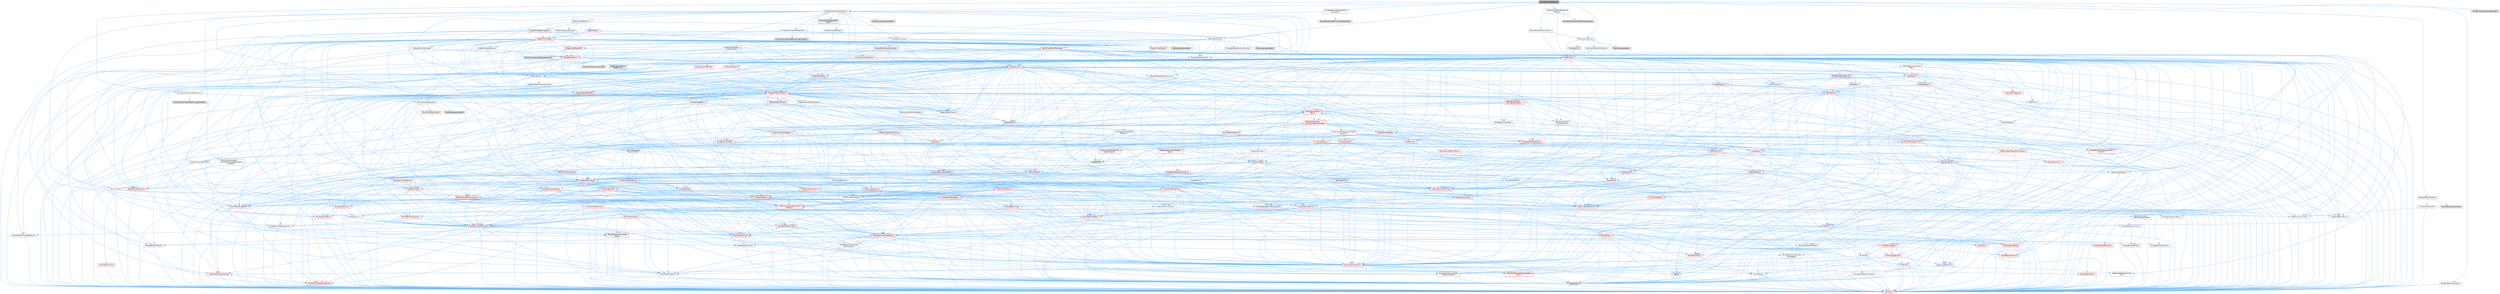 digraph "AnimNextComponent.h"
{
 // INTERACTIVE_SVG=YES
 // LATEX_PDF_SIZE
  bgcolor="transparent";
  edge [fontname=Helvetica,fontsize=10,labelfontname=Helvetica,labelfontsize=10];
  node [fontname=Helvetica,fontsize=10,shape=box,height=0.2,width=0.4];
  Node1 [id="Node000001",label="AnimNextComponent.h",height=0.2,width=0.4,color="gray40", fillcolor="grey60", style="filled", fontcolor="black",tooltip=" "];
  Node1 -> Node2 [id="edge1_Node000001_Node000002",color="steelblue1",style="solid",tooltip=" "];
  Node2 [id="Node000002",label="AnimNextPublicVariablesProxy.h",height=0.2,width=0.4,color="grey40", fillcolor="white", style="filled",URL="$dc/de4/AnimNextPublicVariablesProxy_8h.html",tooltip=" "];
  Node2 -> Node3 [id="edge2_Node000002_Node000003",color="steelblue1",style="solid",tooltip=" "];
  Node3 [id="Node000003",label="StructUtils/PropertyBag.h",height=0.2,width=0.4,color="grey40", fillcolor="white", style="filled",URL="$de/d60/StructUtils_2PropertyBag_8h.html",tooltip=" "];
  Node3 -> Node4 [id="edge3_Node000003_Node000004",color="steelblue1",style="solid",tooltip=" "];
  Node4 [id="Node000004",label="Misc/TVariantMeta.h",height=0.2,width=0.4,color="red", fillcolor="#FFF0F0", style="filled",URL="$d0/d34/TVariantMeta_8h.html",tooltip=" "];
  Node4 -> Node5 [id="edge4_Node000004_Node000005",color="steelblue1",style="solid",tooltip=" "];
  Node5 [id="Node000005",label="Templates/MemoryOps.h",height=0.2,width=0.4,color="red", fillcolor="#FFF0F0", style="filled",URL="$db/dea/MemoryOps_8h.html",tooltip=" "];
  Node5 -> Node6 [id="edge5_Node000005_Node000006",color="steelblue1",style="solid",tooltip=" "];
  Node6 [id="Node000006",label="CoreTypes.h",height=0.2,width=0.4,color="red", fillcolor="#FFF0F0", style="filled",URL="$dc/dec/CoreTypes_8h.html",tooltip=" "];
  Node5 -> Node20 [id="edge6_Node000005_Node000020",color="steelblue1",style="solid",tooltip=" "];
  Node20 [id="Node000020",label="HAL/UnrealMemory.h",height=0.2,width=0.4,color="red", fillcolor="#FFF0F0", style="filled",URL="$d9/d96/UnrealMemory_8h.html",tooltip=" "];
  Node20 -> Node6 [id="edge7_Node000020_Node000006",color="steelblue1",style="solid",tooltip=" "];
  Node20 -> Node33 [id="edge8_Node000020_Node000033",color="steelblue1",style="solid",tooltip=" "];
  Node33 [id="Node000033",label="HAL/MemoryBase.h",height=0.2,width=0.4,color="red", fillcolor="#FFF0F0", style="filled",URL="$d6/d9f/MemoryBase_8h.html",tooltip=" "];
  Node33 -> Node6 [id="edge9_Node000033_Node000006",color="steelblue1",style="solid",tooltip=" "];
  Node33 -> Node34 [id="edge10_Node000033_Node000034",color="steelblue1",style="solid",tooltip=" "];
  Node34 [id="Node000034",label="HAL/PlatformAtomics.h",height=0.2,width=0.4,color="red", fillcolor="#FFF0F0", style="filled",URL="$d3/d36/PlatformAtomics_8h.html",tooltip=" "];
  Node34 -> Node6 [id="edge11_Node000034_Node000006",color="steelblue1",style="solid",tooltip=" "];
  Node33 -> Node37 [id="edge12_Node000033_Node000037",color="steelblue1",style="solid",tooltip=" "];
  Node37 [id="Node000037",label="HAL/PlatformCrt.h",height=0.2,width=0.4,color="red", fillcolor="#FFF0F0", style="filled",URL="$d8/d75/PlatformCrt_8h.html",tooltip=" "];
  Node33 -> Node45 [id="edge13_Node000033_Node000045",color="steelblue1",style="solid",tooltip=" "];
  Node45 [id="Node000045",label="Misc/Exec.h",height=0.2,width=0.4,color="grey40", fillcolor="white", style="filled",URL="$de/ddb/Exec_8h.html",tooltip=" "];
  Node45 -> Node6 [id="edge14_Node000045_Node000006",color="steelblue1",style="solid",tooltip=" "];
  Node45 -> Node46 [id="edge15_Node000045_Node000046",color="steelblue1",style="solid",tooltip=" "];
  Node46 [id="Node000046",label="Misc/AssertionMacros.h",height=0.2,width=0.4,color="red", fillcolor="#FFF0F0", style="filled",URL="$d0/dfa/AssertionMacros_8h.html",tooltip=" "];
  Node46 -> Node6 [id="edge16_Node000046_Node000006",color="steelblue1",style="solid",tooltip=" "];
  Node46 -> Node47 [id="edge17_Node000046_Node000047",color="steelblue1",style="solid",tooltip=" "];
  Node47 [id="Node000047",label="HAL/PlatformMisc.h",height=0.2,width=0.4,color="red", fillcolor="#FFF0F0", style="filled",URL="$d0/df5/PlatformMisc_8h.html",tooltip=" "];
  Node47 -> Node6 [id="edge18_Node000047_Node000006",color="steelblue1",style="solid",tooltip=" "];
  Node46 -> Node63 [id="edge19_Node000046_Node000063",color="steelblue1",style="solid",tooltip=" "];
  Node63 [id="Node000063",label="Templates/EnableIf.h",height=0.2,width=0.4,color="grey40", fillcolor="white", style="filled",URL="$d7/d60/EnableIf_8h.html",tooltip=" "];
  Node63 -> Node6 [id="edge20_Node000063_Node000006",color="steelblue1",style="solid",tooltip=" "];
  Node46 -> Node64 [id="edge21_Node000046_Node000064",color="steelblue1",style="solid",tooltip=" "];
  Node64 [id="Node000064",label="Templates/IsArrayOrRefOf\lTypeByPredicate.h",height=0.2,width=0.4,color="grey40", fillcolor="white", style="filled",URL="$d6/da1/IsArrayOrRefOfTypeByPredicate_8h.html",tooltip=" "];
  Node64 -> Node6 [id="edge22_Node000064_Node000006",color="steelblue1",style="solid",tooltip=" "];
  Node46 -> Node67 [id="edge23_Node000046_Node000067",color="steelblue1",style="solid",tooltip=" "];
  Node67 [id="Node000067",label="Traits/IsCharEncodingCompatible\lWith.h",height=0.2,width=0.4,color="red", fillcolor="#FFF0F0", style="filled",URL="$df/dd1/IsCharEncodingCompatibleWith_8h.html",tooltip=" "];
  Node67 -> Node10 [id="edge24_Node000067_Node000010",color="steelblue1",style="solid",tooltip=" "];
  Node10 [id="Node000010",label="type_traits",height=0.2,width=0.4,color="grey60", fillcolor="#E0E0E0", style="filled",tooltip=" "];
  Node46 -> Node69 [id="edge25_Node000046_Node000069",color="steelblue1",style="solid",tooltip=" "];
  Node69 [id="Node000069",label="Misc/VarArgs.h",height=0.2,width=0.4,color="grey40", fillcolor="white", style="filled",URL="$d5/d6f/VarArgs_8h.html",tooltip=" "];
  Node69 -> Node6 [id="edge26_Node000069_Node000006",color="steelblue1",style="solid",tooltip=" "];
  Node46 -> Node76 [id="edge27_Node000046_Node000076",color="steelblue1",style="solid",tooltip=" "];
  Node76 [id="Node000076",label="atomic",height=0.2,width=0.4,color="grey60", fillcolor="#E0E0E0", style="filled",tooltip=" "];
  Node33 -> Node77 [id="edge28_Node000033_Node000077",color="steelblue1",style="solid",tooltip=" "];
  Node77 [id="Node000077",label="Misc/OutputDevice.h",height=0.2,width=0.4,color="red", fillcolor="#FFF0F0", style="filled",URL="$d7/d32/OutputDevice_8h.html",tooltip=" "];
  Node77 -> Node22 [id="edge29_Node000077_Node000022",color="steelblue1",style="solid",tooltip=" "];
  Node22 [id="Node000022",label="CoreFwd.h",height=0.2,width=0.4,color="red", fillcolor="#FFF0F0", style="filled",URL="$d1/d1e/CoreFwd_8h.html",tooltip=" "];
  Node22 -> Node6 [id="edge30_Node000022_Node000006",color="steelblue1",style="solid",tooltip=" "];
  Node22 -> Node23 [id="edge31_Node000022_Node000023",color="steelblue1",style="solid",tooltip=" "];
  Node23 [id="Node000023",label="Containers/ContainersFwd.h",height=0.2,width=0.4,color="red", fillcolor="#FFF0F0", style="filled",URL="$d4/d0a/ContainersFwd_8h.html",tooltip=" "];
  Node23 -> Node6 [id="edge32_Node000023_Node000006",color="steelblue1",style="solid",tooltip=" "];
  Node23 -> Node24 [id="edge33_Node000023_Node000024",color="steelblue1",style="solid",tooltip=" "];
  Node24 [id="Node000024",label="Traits/IsContiguousContainer.h",height=0.2,width=0.4,color="red", fillcolor="#FFF0F0", style="filled",URL="$d5/d3c/IsContiguousContainer_8h.html",tooltip=" "];
  Node24 -> Node6 [id="edge34_Node000024_Node000006",color="steelblue1",style="solid",tooltip=" "];
  Node22 -> Node28 [id="edge35_Node000022_Node000028",color="steelblue1",style="solid",tooltip=" "];
  Node28 [id="Node000028",label="UObject/UObjectHierarchy\lFwd.h",height=0.2,width=0.4,color="grey40", fillcolor="white", style="filled",URL="$d3/d13/UObjectHierarchyFwd_8h.html",tooltip=" "];
  Node77 -> Node6 [id="edge36_Node000077_Node000006",color="steelblue1",style="solid",tooltip=" "];
  Node77 -> Node78 [id="edge37_Node000077_Node000078",color="steelblue1",style="solid",tooltip=" "];
  Node78 [id="Node000078",label="Logging/LogVerbosity.h",height=0.2,width=0.4,color="grey40", fillcolor="white", style="filled",URL="$d2/d8f/LogVerbosity_8h.html",tooltip=" "];
  Node78 -> Node6 [id="edge38_Node000078_Node000006",color="steelblue1",style="solid",tooltip=" "];
  Node77 -> Node69 [id="edge39_Node000077_Node000069",color="steelblue1",style="solid",tooltip=" "];
  Node77 -> Node64 [id="edge40_Node000077_Node000064",color="steelblue1",style="solid",tooltip=" "];
  Node77 -> Node67 [id="edge41_Node000077_Node000067",color="steelblue1",style="solid",tooltip=" "];
  Node20 -> Node88 [id="edge42_Node000020_Node000088",color="steelblue1",style="solid",tooltip=" "];
  Node88 [id="Node000088",label="HAL/PlatformMemory.h",height=0.2,width=0.4,color="red", fillcolor="#FFF0F0", style="filled",URL="$de/d68/PlatformMemory_8h.html",tooltip=" "];
  Node88 -> Node6 [id="edge43_Node000088_Node000006",color="steelblue1",style="solid",tooltip=" "];
  Node20 -> Node91 [id="edge44_Node000020_Node000091",color="steelblue1",style="solid",tooltip=" "];
  Node91 [id="Node000091",label="Templates/IsPointer.h",height=0.2,width=0.4,color="grey40", fillcolor="white", style="filled",URL="$d7/d05/IsPointer_8h.html",tooltip=" "];
  Node91 -> Node6 [id="edge45_Node000091_Node000006",color="steelblue1",style="solid",tooltip=" "];
  Node5 -> Node86 [id="edge46_Node000005_Node000086",color="steelblue1",style="solid",tooltip=" "];
  Node86 [id="Node000086",label="Templates/IsTriviallyCopy\lAssignable.h",height=0.2,width=0.4,color="grey40", fillcolor="white", style="filled",URL="$d2/df2/IsTriviallyCopyAssignable_8h.html",tooltip=" "];
  Node86 -> Node6 [id="edge47_Node000086_Node000006",color="steelblue1",style="solid",tooltip=" "];
  Node86 -> Node10 [id="edge48_Node000086_Node000010",color="steelblue1",style="solid",tooltip=" "];
  Node5 -> Node85 [id="edge49_Node000005_Node000085",color="steelblue1",style="solid",tooltip=" "];
  Node85 [id="Node000085",label="Templates/IsTriviallyCopy\lConstructible.h",height=0.2,width=0.4,color="grey40", fillcolor="white", style="filled",URL="$d3/d78/IsTriviallyCopyConstructible_8h.html",tooltip=" "];
  Node85 -> Node6 [id="edge50_Node000085_Node000006",color="steelblue1",style="solid",tooltip=" "];
  Node85 -> Node10 [id="edge51_Node000085_Node000010",color="steelblue1",style="solid",tooltip=" "];
  Node5 -> Node92 [id="edge52_Node000005_Node000092",color="steelblue1",style="solid",tooltip=" "];
  Node92 [id="Node000092",label="Templates/UnrealTypeTraits.h",height=0.2,width=0.4,color="red", fillcolor="#FFF0F0", style="filled",URL="$d2/d2d/UnrealTypeTraits_8h.html",tooltip=" "];
  Node92 -> Node6 [id="edge53_Node000092_Node000006",color="steelblue1",style="solid",tooltip=" "];
  Node92 -> Node91 [id="edge54_Node000092_Node000091",color="steelblue1",style="solid",tooltip=" "];
  Node92 -> Node46 [id="edge55_Node000092_Node000046",color="steelblue1",style="solid",tooltip=" "];
  Node92 -> Node84 [id="edge56_Node000092_Node000084",color="steelblue1",style="solid",tooltip=" "];
  Node84 [id="Node000084",label="Templates/AndOrNot.h",height=0.2,width=0.4,color="grey40", fillcolor="white", style="filled",URL="$db/d0a/AndOrNot_8h.html",tooltip=" "];
  Node84 -> Node6 [id="edge57_Node000084_Node000006",color="steelblue1",style="solid",tooltip=" "];
  Node92 -> Node63 [id="edge58_Node000092_Node000063",color="steelblue1",style="solid",tooltip=" "];
  Node92 -> Node93 [id="edge59_Node000092_Node000093",color="steelblue1",style="solid",tooltip=" "];
  Node93 [id="Node000093",label="Templates/IsArithmetic.h",height=0.2,width=0.4,color="grey40", fillcolor="white", style="filled",URL="$d2/d5d/IsArithmetic_8h.html",tooltip=" "];
  Node93 -> Node6 [id="edge60_Node000093_Node000006",color="steelblue1",style="solid",tooltip=" "];
  Node92 -> Node95 [id="edge61_Node000092_Node000095",color="steelblue1",style="solid",tooltip=" "];
  Node95 [id="Node000095",label="Templates/IsPODType.h",height=0.2,width=0.4,color="grey40", fillcolor="white", style="filled",URL="$d7/db1/IsPODType_8h.html",tooltip=" "];
  Node95 -> Node6 [id="edge62_Node000095_Node000006",color="steelblue1",style="solid",tooltip=" "];
  Node92 -> Node96 [id="edge63_Node000092_Node000096",color="steelblue1",style="solid",tooltip=" "];
  Node96 [id="Node000096",label="Templates/IsUECoreType.h",height=0.2,width=0.4,color="grey40", fillcolor="white", style="filled",URL="$d1/db8/IsUECoreType_8h.html",tooltip=" "];
  Node96 -> Node6 [id="edge64_Node000096_Node000006",color="steelblue1",style="solid",tooltip=" "];
  Node96 -> Node10 [id="edge65_Node000096_Node000010",color="steelblue1",style="solid",tooltip=" "];
  Node92 -> Node85 [id="edge66_Node000092_Node000085",color="steelblue1",style="solid",tooltip=" "];
  Node5 -> Node10 [id="edge67_Node000005_Node000010",color="steelblue1",style="solid",tooltip=" "];
  Node4 -> Node98 [id="edge68_Node000004_Node000098",color="steelblue1",style="solid",tooltip=" "];
  Node98 [id="Node000098",label="Templates/TypeCompatible\lBytes.h",height=0.2,width=0.4,color="red", fillcolor="#FFF0F0", style="filled",URL="$df/d0a/TypeCompatibleBytes_8h.html",tooltip=" "];
  Node98 -> Node6 [id="edge69_Node000098_Node000006",color="steelblue1",style="solid",tooltip=" "];
  Node98 -> Node10 [id="edge70_Node000098_Node000010",color="steelblue1",style="solid",tooltip=" "];
  Node4 -> Node99 [id="edge71_Node000004_Node000099",color="steelblue1",style="solid",tooltip=" "];
  Node99 [id="Node000099",label="Templates/UnrealTemplate.h",height=0.2,width=0.4,color="red", fillcolor="#FFF0F0", style="filled",URL="$d4/d24/UnrealTemplate_8h.html",tooltip=" "];
  Node99 -> Node6 [id="edge72_Node000099_Node000006",color="steelblue1",style="solid",tooltip=" "];
  Node99 -> Node91 [id="edge73_Node000099_Node000091",color="steelblue1",style="solid",tooltip=" "];
  Node99 -> Node20 [id="edge74_Node000099_Node000020",color="steelblue1",style="solid",tooltip=" "];
  Node99 -> Node92 [id="edge75_Node000099_Node000092",color="steelblue1",style="solid",tooltip=" "];
  Node99 -> Node102 [id="edge76_Node000099_Node000102",color="steelblue1",style="solid",tooltip=" "];
  Node102 [id="Node000102",label="Templates/RemoveReference.h",height=0.2,width=0.4,color="grey40", fillcolor="white", style="filled",URL="$da/dbe/RemoveReference_8h.html",tooltip=" "];
  Node102 -> Node6 [id="edge77_Node000102_Node000006",color="steelblue1",style="solid",tooltip=" "];
  Node99 -> Node98 [id="edge78_Node000099_Node000098",color="steelblue1",style="solid",tooltip=" "];
  Node99 -> Node24 [id="edge79_Node000099_Node000024",color="steelblue1",style="solid",tooltip=" "];
  Node99 -> Node10 [id="edge80_Node000099_Node000010",color="steelblue1",style="solid",tooltip=" "];
  Node4 -> Node92 [id="edge81_Node000004_Node000092",color="steelblue1",style="solid",tooltip=" "];
  Node4 -> Node103 [id="edge82_Node000004_Node000103",color="steelblue1",style="solid",tooltip=" "];
  Node103 [id="Node000103",label="Delegates/IntegerSequence.h",height=0.2,width=0.4,color="grey40", fillcolor="white", style="filled",URL="$d2/dcc/IntegerSequence_8h.html",tooltip=" "];
  Node103 -> Node6 [id="edge83_Node000103_Node000006",color="steelblue1",style="solid",tooltip=" "];
  Node4 -> Node46 [id="edge84_Node000004_Node000046",color="steelblue1",style="solid",tooltip=" "];
  Node3 -> Node105 [id="edge85_Node000003_Node000105",color="steelblue1",style="solid",tooltip=" "];
  Node105 [id="Node000105",label="StructUtils/StructView.h",height=0.2,width=0.4,color="red", fillcolor="#FFF0F0", style="filled",URL="$d6/d2a/StructUtils_2StructView_8h.html",tooltip=" "];
  Node3 -> Node430 [id="edge86_Node000003_Node000430",color="steelblue1",style="solid",tooltip=" "];
  Node430 [id="Node000430",label="Templates/ValueOrError.h",height=0.2,width=0.4,color="red", fillcolor="#FFF0F0", style="filled",URL="$d5/dd1/ValueOrError_8h.html",tooltip=" "];
  Node430 -> Node6 [id="edge87_Node000430_Node000006",color="steelblue1",style="solid",tooltip=" "];
  Node430 -> Node186 [id="edge88_Node000430_Node000186",color="steelblue1",style="solid",tooltip=" "];
  Node186 [id="Node000186",label="Misc/Optional.h",height=0.2,width=0.4,color="red", fillcolor="#FFF0F0", style="filled",URL="$d2/dae/Optional_8h.html",tooltip=" "];
  Node186 -> Node6 [id="edge89_Node000186_Node000006",color="steelblue1",style="solid",tooltip=" "];
  Node186 -> Node46 [id="edge90_Node000186_Node000046",color="steelblue1",style="solid",tooltip=" "];
  Node186 -> Node5 [id="edge91_Node000186_Node000005",color="steelblue1",style="solid",tooltip=" "];
  Node186 -> Node99 [id="edge92_Node000186_Node000099",color="steelblue1",style="solid",tooltip=" "];
  Node186 -> Node138 [id="edge93_Node000186_Node000138",color="steelblue1",style="solid",tooltip=" "];
  Node138 [id="Node000138",label="Serialization/Archive.h",height=0.2,width=0.4,color="red", fillcolor="#FFF0F0", style="filled",URL="$d7/d3b/Archive_8h.html",tooltip=" "];
  Node138 -> Node22 [id="edge94_Node000138_Node000022",color="steelblue1",style="solid",tooltip=" "];
  Node138 -> Node6 [id="edge95_Node000138_Node000006",color="steelblue1",style="solid",tooltip=" "];
  Node138 -> Node139 [id="edge96_Node000138_Node000139",color="steelblue1",style="solid",tooltip=" "];
  Node139 [id="Node000139",label="HAL/PlatformProperties.h",height=0.2,width=0.4,color="red", fillcolor="#FFF0F0", style="filled",URL="$d9/db0/PlatformProperties_8h.html",tooltip=" "];
  Node139 -> Node6 [id="edge97_Node000139_Node000006",color="steelblue1",style="solid",tooltip=" "];
  Node138 -> Node142 [id="edge98_Node000138_Node000142",color="steelblue1",style="solid",tooltip=" "];
  Node142 [id="Node000142",label="Internationalization\l/TextNamespaceFwd.h",height=0.2,width=0.4,color="grey40", fillcolor="white", style="filled",URL="$d8/d97/TextNamespaceFwd_8h.html",tooltip=" "];
  Node142 -> Node6 [id="edge99_Node000142_Node000006",color="steelblue1",style="solid",tooltip=" "];
  Node138 -> Node46 [id="edge100_Node000138_Node000046",color="steelblue1",style="solid",tooltip=" "];
  Node138 -> Node143 [id="edge101_Node000138_Node000143",color="steelblue1",style="solid",tooltip=" "];
  Node143 [id="Node000143",label="Misc/EngineVersionBase.h",height=0.2,width=0.4,color="grey40", fillcolor="white", style="filled",URL="$d5/d2b/EngineVersionBase_8h.html",tooltip=" "];
  Node143 -> Node6 [id="edge102_Node000143_Node000006",color="steelblue1",style="solid",tooltip=" "];
  Node138 -> Node69 [id="edge103_Node000138_Node000069",color="steelblue1",style="solid",tooltip=" "];
  Node138 -> Node63 [id="edge104_Node000138_Node000063",color="steelblue1",style="solid",tooltip=" "];
  Node138 -> Node64 [id="edge105_Node000138_Node000064",color="steelblue1",style="solid",tooltip=" "];
  Node138 -> Node146 [id="edge106_Node000138_Node000146",color="steelblue1",style="solid",tooltip=" "];
  Node146 [id="Node000146",label="Templates/IsEnumClass.h",height=0.2,width=0.4,color="grey40", fillcolor="white", style="filled",URL="$d7/d15/IsEnumClass_8h.html",tooltip=" "];
  Node146 -> Node6 [id="edge107_Node000146_Node000006",color="steelblue1",style="solid",tooltip=" "];
  Node146 -> Node84 [id="edge108_Node000146_Node000084",color="steelblue1",style="solid",tooltip=" "];
  Node138 -> Node99 [id="edge109_Node000138_Node000099",color="steelblue1",style="solid",tooltip=" "];
  Node138 -> Node67 [id="edge110_Node000138_Node000067",color="steelblue1",style="solid",tooltip=" "];
  Node138 -> Node147 [id="edge111_Node000138_Node000147",color="steelblue1",style="solid",tooltip=" "];
  Node147 [id="Node000147",label="UObject/ObjectVersion.h",height=0.2,width=0.4,color="grey40", fillcolor="white", style="filled",URL="$da/d63/ObjectVersion_8h.html",tooltip=" "];
  Node147 -> Node6 [id="edge112_Node000147_Node000006",color="steelblue1",style="solid",tooltip=" "];
  Node430 -> Node202 [id="edge113_Node000430_Node000202",color="steelblue1",style="solid",tooltip=" "];
  Node202 [id="Node000202",label="Templates/Tuple.h",height=0.2,width=0.4,color="red", fillcolor="#FFF0F0", style="filled",URL="$d2/d4f/Tuple_8h.html",tooltip=" "];
  Node202 -> Node6 [id="edge114_Node000202_Node000006",color="steelblue1",style="solid",tooltip=" "];
  Node202 -> Node99 [id="edge115_Node000202_Node000099",color="steelblue1",style="solid",tooltip=" "];
  Node202 -> Node103 [id="edge116_Node000202_Node000103",color="steelblue1",style="solid",tooltip=" "];
  Node202 -> Node155 [id="edge117_Node000202_Node000155",color="steelblue1",style="solid",tooltip=" "];
  Node155 [id="Node000155",label="Templates/Invoke.h",height=0.2,width=0.4,color="red", fillcolor="#FFF0F0", style="filled",URL="$d7/deb/Invoke_8h.html",tooltip=" "];
  Node155 -> Node6 [id="edge118_Node000155_Node000006",color="steelblue1",style="solid",tooltip=" "];
  Node155 -> Node99 [id="edge119_Node000155_Node000099",color="steelblue1",style="solid",tooltip=" "];
  Node155 -> Node10 [id="edge120_Node000155_Node000010",color="steelblue1",style="solid",tooltip=" "];
  Node202 -> Node149 [id="edge121_Node000202_Node000149",color="steelblue1",style="solid",tooltip=" "];
  Node149 [id="Node000149",label="Serialization/MemoryLayout.h",height=0.2,width=0.4,color="red", fillcolor="#FFF0F0", style="filled",URL="$d7/d66/MemoryLayout_8h.html",tooltip=" "];
  Node149 -> Node150 [id="edge122_Node000149_Node000150",color="steelblue1",style="solid",tooltip=" "];
  Node150 [id="Node000150",label="Containers/EnumAsByte.h",height=0.2,width=0.4,color="grey40", fillcolor="white", style="filled",URL="$d6/d9a/EnumAsByte_8h.html",tooltip=" "];
  Node150 -> Node6 [id="edge123_Node000150_Node000006",color="steelblue1",style="solid",tooltip=" "];
  Node150 -> Node95 [id="edge124_Node000150_Node000095",color="steelblue1",style="solid",tooltip=" "];
  Node150 -> Node110 [id="edge125_Node000150_Node000110",color="steelblue1",style="solid",tooltip=" "];
  Node110 [id="Node000110",label="Templates/TypeHash.h",height=0.2,width=0.4,color="red", fillcolor="#FFF0F0", style="filled",URL="$d1/d62/TypeHash_8h.html",tooltip=" "];
  Node110 -> Node6 [id="edge126_Node000110_Node000006",color="steelblue1",style="solid",tooltip=" "];
  Node110 -> Node111 [id="edge127_Node000110_Node000111",color="steelblue1",style="solid",tooltip=" "];
  Node111 [id="Node000111",label="Misc/Crc.h",height=0.2,width=0.4,color="red", fillcolor="#FFF0F0", style="filled",URL="$d4/dd2/Crc_8h.html",tooltip=" "];
  Node111 -> Node6 [id="edge128_Node000111_Node000006",color="steelblue1",style="solid",tooltip=" "];
  Node111 -> Node29 [id="edge129_Node000111_Node000029",color="steelblue1",style="solid",tooltip=" "];
  Node29 [id="Node000029",label="HAL/PlatformString.h",height=0.2,width=0.4,color="red", fillcolor="#FFF0F0", style="filled",URL="$db/db5/PlatformString_8h.html",tooltip=" "];
  Node29 -> Node6 [id="edge130_Node000029_Node000006",color="steelblue1",style="solid",tooltip=" "];
  Node111 -> Node46 [id="edge131_Node000111_Node000046",color="steelblue1",style="solid",tooltip=" "];
  Node111 -> Node112 [id="edge132_Node000111_Node000112",color="steelblue1",style="solid",tooltip=" "];
  Node112 [id="Node000112",label="Misc/CString.h",height=0.2,width=0.4,color="red", fillcolor="#FFF0F0", style="filled",URL="$d2/d49/CString_8h.html",tooltip=" "];
  Node112 -> Node6 [id="edge133_Node000112_Node000006",color="steelblue1",style="solid",tooltip=" "];
  Node112 -> Node37 [id="edge134_Node000112_Node000037",color="steelblue1",style="solid",tooltip=" "];
  Node112 -> Node29 [id="edge135_Node000112_Node000029",color="steelblue1",style="solid",tooltip=" "];
  Node112 -> Node46 [id="edge136_Node000112_Node000046",color="steelblue1",style="solid",tooltip=" "];
  Node112 -> Node113 [id="edge137_Node000112_Node000113",color="steelblue1",style="solid",tooltip=" "];
  Node113 [id="Node000113",label="Misc/Char.h",height=0.2,width=0.4,color="red", fillcolor="#FFF0F0", style="filled",URL="$d0/d58/Char_8h.html",tooltip=" "];
  Node113 -> Node6 [id="edge138_Node000113_Node000006",color="steelblue1",style="solid",tooltip=" "];
  Node113 -> Node10 [id="edge139_Node000113_Node000010",color="steelblue1",style="solid",tooltip=" "];
  Node112 -> Node69 [id="edge140_Node000112_Node000069",color="steelblue1",style="solid",tooltip=" "];
  Node112 -> Node64 [id="edge141_Node000112_Node000064",color="steelblue1",style="solid",tooltip=" "];
  Node112 -> Node67 [id="edge142_Node000112_Node000067",color="steelblue1",style="solid",tooltip=" "];
  Node111 -> Node113 [id="edge143_Node000111_Node000113",color="steelblue1",style="solid",tooltip=" "];
  Node111 -> Node92 [id="edge144_Node000111_Node000092",color="steelblue1",style="solid",tooltip=" "];
  Node110 -> Node10 [id="edge145_Node000110_Node000010",color="steelblue1",style="solid",tooltip=" "];
  Node149 -> Node49 [id="edge146_Node000149_Node000049",color="steelblue1",style="solid",tooltip=" "];
  Node49 [id="Node000049",label="Containers/StringFwd.h",height=0.2,width=0.4,color="red", fillcolor="#FFF0F0", style="filled",URL="$df/d37/StringFwd_8h.html",tooltip=" "];
  Node49 -> Node6 [id="edge147_Node000049_Node000006",color="steelblue1",style="solid",tooltip=" "];
  Node49 -> Node24 [id="edge148_Node000049_Node000024",color="steelblue1",style="solid",tooltip=" "];
  Node149 -> Node20 [id="edge149_Node000149_Node000020",color="steelblue1",style="solid",tooltip=" "];
  Node149 -> Node63 [id="edge150_Node000149_Node000063",color="steelblue1",style="solid",tooltip=" "];
  Node149 -> Node99 [id="edge151_Node000149_Node000099",color="steelblue1",style="solid",tooltip=" "];
  Node202 -> Node110 [id="edge152_Node000202_Node000110",color="steelblue1",style="solid",tooltip=" "];
  Node202 -> Node10 [id="edge153_Node000202_Node000010",color="steelblue1",style="solid",tooltip=" "];
  Node430 -> Node99 [id="edge154_Node000430_Node000099",color="steelblue1",style="solid",tooltip=" "];
  Node3 -> Node414 [id="edge155_Node000003_Node000414",color="steelblue1",style="solid",tooltip=" "];
  Node414 [id="Node000414",label="Containers/StaticArray.h",height=0.2,width=0.4,color="red", fillcolor="#FFF0F0", style="filled",URL="$d3/dd5/StaticArray_8h.html",tooltip=" "];
  Node414 -> Node6 [id="edge156_Node000414_Node000006",color="steelblue1",style="solid",tooltip=" "];
  Node414 -> Node46 [id="edge157_Node000414_Node000046",color="steelblue1",style="solid",tooltip=" "];
  Node414 -> Node99 [id="edge158_Node000414_Node000099",color="steelblue1",style="solid",tooltip=" "];
  Node414 -> Node92 [id="edge159_Node000414_Node000092",color="steelblue1",style="solid",tooltip=" "];
  Node414 -> Node103 [id="edge160_Node000414_Node000103",color="steelblue1",style="solid",tooltip=" "];
  Node414 -> Node110 [id="edge161_Node000414_Node000110",color="steelblue1",style="solid",tooltip=" "];
  Node3 -> Node338 [id="edge162_Node000003_Node000338",color="steelblue1",style="solid",tooltip=" "];
  Node338 [id="Node000338",label="UObject/ObjectMacros.h",height=0.2,width=0.4,color="grey40", fillcolor="white", style="filled",URL="$d8/d8d/ObjectMacros_8h.html",tooltip=" "];
  Node338 -> Node54 [id="edge163_Node000338_Node000054",color="steelblue1",style="solid",tooltip=" "];
  Node54 [id="Node000054",label="Misc/EnumClassFlags.h",height=0.2,width=0.4,color="grey40", fillcolor="white", style="filled",URL="$d8/de7/EnumClassFlags_8h.html",tooltip=" "];
  Node338 -> Node311 [id="edge164_Node000338_Node000311",color="steelblue1",style="solid",tooltip=" "];
  Node311 [id="Node000311",label="UObject/Script.h",height=0.2,width=0.4,color="red", fillcolor="#FFF0F0", style="filled",URL="$de/dc6/Script_8h.html",tooltip=" "];
  Node311 -> Node243 [id="edge165_Node000311_Node000243",color="steelblue1",style="solid",tooltip=" "];
  Node243 [id="Node000243",label="Delegates/Delegate.h",height=0.2,width=0.4,color="red", fillcolor="#FFF0F0", style="filled",URL="$d4/d80/Delegate_8h.html",tooltip=" "];
  Node243 -> Node6 [id="edge166_Node000243_Node000006",color="steelblue1",style="solid",tooltip=" "];
  Node243 -> Node46 [id="edge167_Node000243_Node000046",color="steelblue1",style="solid",tooltip=" "];
  Node243 -> Node212 [id="edge168_Node000243_Node000212",color="steelblue1",style="solid",tooltip=" "];
  Node212 [id="Node000212",label="UObject/NameTypes.h",height=0.2,width=0.4,color="red", fillcolor="#FFF0F0", style="filled",URL="$d6/d35/NameTypes_8h.html",tooltip=" "];
  Node212 -> Node6 [id="edge169_Node000212_Node000006",color="steelblue1",style="solid",tooltip=" "];
  Node212 -> Node46 [id="edge170_Node000212_Node000046",color="steelblue1",style="solid",tooltip=" "];
  Node212 -> Node20 [id="edge171_Node000212_Node000020",color="steelblue1",style="solid",tooltip=" "];
  Node212 -> Node92 [id="edge172_Node000212_Node000092",color="steelblue1",style="solid",tooltip=" "];
  Node212 -> Node99 [id="edge173_Node000212_Node000099",color="steelblue1",style="solid",tooltip=" "];
  Node212 -> Node194 [id="edge174_Node000212_Node000194",color="steelblue1",style="solid",tooltip=" "];
  Node194 [id="Node000194",label="Containers/UnrealString.h",height=0.2,width=0.4,color="red", fillcolor="#FFF0F0", style="filled",URL="$d5/dba/UnrealString_8h.html",tooltip=" "];
  Node212 -> Node207 [id="edge175_Node000212_Node000207",color="steelblue1",style="solid",tooltip=" "];
  Node207 [id="Node000207",label="HAL/CriticalSection.h",height=0.2,width=0.4,color="red", fillcolor="#FFF0F0", style="filled",URL="$d6/d90/CriticalSection_8h.html",tooltip=" "];
  Node212 -> Node213 [id="edge176_Node000212_Node000213",color="steelblue1",style="solid",tooltip=" "];
  Node213 [id="Node000213",label="Containers/StringConv.h",height=0.2,width=0.4,color="red", fillcolor="#FFF0F0", style="filled",URL="$d3/ddf/StringConv_8h.html",tooltip=" "];
  Node213 -> Node6 [id="edge177_Node000213_Node000006",color="steelblue1",style="solid",tooltip=" "];
  Node213 -> Node46 [id="edge178_Node000213_Node000046",color="steelblue1",style="solid",tooltip=" "];
  Node213 -> Node126 [id="edge179_Node000213_Node000126",color="steelblue1",style="solid",tooltip=" "];
  Node126 [id="Node000126",label="Containers/ContainerAllocation\lPolicies.h",height=0.2,width=0.4,color="red", fillcolor="#FFF0F0", style="filled",URL="$d7/dff/ContainerAllocationPolicies_8h.html",tooltip=" "];
  Node126 -> Node6 [id="edge180_Node000126_Node000006",color="steelblue1",style="solid",tooltip=" "];
  Node126 -> Node126 [id="edge181_Node000126_Node000126",color="steelblue1",style="solid",tooltip=" "];
  Node126 -> Node128 [id="edge182_Node000126_Node000128",color="steelblue1",style="solid",tooltip=" "];
  Node128 [id="Node000128",label="HAL/PlatformMath.h",height=0.2,width=0.4,color="red", fillcolor="#FFF0F0", style="filled",URL="$dc/d53/PlatformMath_8h.html",tooltip=" "];
  Node128 -> Node6 [id="edge183_Node000128_Node000006",color="steelblue1",style="solid",tooltip=" "];
  Node126 -> Node20 [id="edge184_Node000126_Node000020",color="steelblue1",style="solid",tooltip=" "];
  Node126 -> Node52 [id="edge185_Node000126_Node000052",color="steelblue1",style="solid",tooltip=" "];
  Node52 [id="Node000052",label="Math/NumericLimits.h",height=0.2,width=0.4,color="grey40", fillcolor="white", style="filled",URL="$df/d1b/NumericLimits_8h.html",tooltip=" "];
  Node52 -> Node6 [id="edge186_Node000052_Node000006",color="steelblue1",style="solid",tooltip=" "];
  Node126 -> Node46 [id="edge187_Node000126_Node000046",color="steelblue1",style="solid",tooltip=" "];
  Node126 -> Node5 [id="edge188_Node000126_Node000005",color="steelblue1",style="solid",tooltip=" "];
  Node126 -> Node98 [id="edge189_Node000126_Node000098",color="steelblue1",style="solid",tooltip=" "];
  Node126 -> Node10 [id="edge190_Node000126_Node000010",color="steelblue1",style="solid",tooltip=" "];
  Node213 -> Node120 [id="edge191_Node000213_Node000120",color="steelblue1",style="solid",tooltip=" "];
  Node120 [id="Node000120",label="Containers/Array.h",height=0.2,width=0.4,color="red", fillcolor="#FFF0F0", style="filled",URL="$df/dd0/Array_8h.html",tooltip=" "];
  Node120 -> Node6 [id="edge192_Node000120_Node000006",color="steelblue1",style="solid",tooltip=" "];
  Node120 -> Node46 [id="edge193_Node000120_Node000046",color="steelblue1",style="solid",tooltip=" "];
  Node120 -> Node20 [id="edge194_Node000120_Node000020",color="steelblue1",style="solid",tooltip=" "];
  Node120 -> Node92 [id="edge195_Node000120_Node000092",color="steelblue1",style="solid",tooltip=" "];
  Node120 -> Node99 [id="edge196_Node000120_Node000099",color="steelblue1",style="solid",tooltip=" "];
  Node120 -> Node126 [id="edge197_Node000120_Node000126",color="steelblue1",style="solid",tooltip=" "];
  Node120 -> Node138 [id="edge198_Node000120_Node000138",color="steelblue1",style="solid",tooltip=" "];
  Node120 -> Node155 [id="edge199_Node000120_Node000155",color="steelblue1",style="solid",tooltip=" "];
  Node120 -> Node160 [id="edge200_Node000120_Node000160",color="steelblue1",style="solid",tooltip=" "];
  Node160 [id="Node000160",label="Templates/Less.h",height=0.2,width=0.4,color="grey40", fillcolor="white", style="filled",URL="$de/dc8/Less_8h.html",tooltip=" "];
  Node160 -> Node6 [id="edge201_Node000160_Node000006",color="steelblue1",style="solid",tooltip=" "];
  Node160 -> Node99 [id="edge202_Node000160_Node000099",color="steelblue1",style="solid",tooltip=" "];
  Node120 -> Node167 [id="edge203_Node000120_Node000167",color="steelblue1",style="solid",tooltip=" "];
  Node167 [id="Node000167",label="Templates/Sorting.h",height=0.2,width=0.4,color="red", fillcolor="#FFF0F0", style="filled",URL="$d3/d9e/Sorting_8h.html",tooltip=" "];
  Node167 -> Node6 [id="edge204_Node000167_Node000006",color="steelblue1",style="solid",tooltip=" "];
  Node167 -> Node128 [id="edge205_Node000167_Node000128",color="steelblue1",style="solid",tooltip=" "];
  Node167 -> Node160 [id="edge206_Node000167_Node000160",color="steelblue1",style="solid",tooltip=" "];
  Node120 -> Node171 [id="edge207_Node000120_Node000171",color="steelblue1",style="solid",tooltip=" "];
  Node171 [id="Node000171",label="Templates/AlignmentTemplates.h",height=0.2,width=0.4,color="red", fillcolor="#FFF0F0", style="filled",URL="$dd/d32/AlignmentTemplates_8h.html",tooltip=" "];
  Node171 -> Node6 [id="edge208_Node000171_Node000006",color="steelblue1",style="solid",tooltip=" "];
  Node171 -> Node91 [id="edge209_Node000171_Node000091",color="steelblue1",style="solid",tooltip=" "];
  Node120 -> Node10 [id="edge210_Node000120_Node000010",color="steelblue1",style="solid",tooltip=" "];
  Node213 -> Node112 [id="edge211_Node000213_Node000112",color="steelblue1",style="solid",tooltip=" "];
  Node213 -> Node99 [id="edge212_Node000213_Node000099",color="steelblue1",style="solid",tooltip=" "];
  Node213 -> Node92 [id="edge213_Node000213_Node000092",color="steelblue1",style="solid",tooltip=" "];
  Node213 -> Node67 [id="edge214_Node000213_Node000067",color="steelblue1",style="solid",tooltip=" "];
  Node213 -> Node24 [id="edge215_Node000213_Node000024",color="steelblue1",style="solid",tooltip=" "];
  Node213 -> Node10 [id="edge216_Node000213_Node000010",color="steelblue1",style="solid",tooltip=" "];
  Node212 -> Node49 [id="edge217_Node000212_Node000049",color="steelblue1",style="solid",tooltip=" "];
  Node212 -> Node214 [id="edge218_Node000212_Node000214",color="steelblue1",style="solid",tooltip=" "];
  Node214 [id="Node000214",label="UObject/UnrealNames.h",height=0.2,width=0.4,color="red", fillcolor="#FFF0F0", style="filled",URL="$d8/db1/UnrealNames_8h.html",tooltip=" "];
  Node214 -> Node6 [id="edge219_Node000214_Node000006",color="steelblue1",style="solid",tooltip=" "];
  Node212 -> Node149 [id="edge220_Node000212_Node000149",color="steelblue1",style="solid",tooltip=" "];
  Node212 -> Node216 [id="edge221_Node000212_Node000216",color="steelblue1",style="solid",tooltip=" "];
  Node216 [id="Node000216",label="Misc/StringBuilder.h",height=0.2,width=0.4,color="red", fillcolor="#FFF0F0", style="filled",URL="$d4/d52/StringBuilder_8h.html",tooltip=" "];
  Node216 -> Node49 [id="edge222_Node000216_Node000049",color="steelblue1",style="solid",tooltip=" "];
  Node216 -> Node217 [id="edge223_Node000216_Node000217",color="steelblue1",style="solid",tooltip=" "];
  Node217 [id="Node000217",label="Containers/StringView.h",height=0.2,width=0.4,color="red", fillcolor="#FFF0F0", style="filled",URL="$dd/dea/StringView_8h.html",tooltip=" "];
  Node217 -> Node6 [id="edge224_Node000217_Node000006",color="steelblue1",style="solid",tooltip=" "];
  Node217 -> Node49 [id="edge225_Node000217_Node000049",color="steelblue1",style="solid",tooltip=" "];
  Node217 -> Node20 [id="edge226_Node000217_Node000020",color="steelblue1",style="solid",tooltip=" "];
  Node217 -> Node52 [id="edge227_Node000217_Node000052",color="steelblue1",style="solid",tooltip=" "];
  Node217 -> Node170 [id="edge228_Node000217_Node000170",color="steelblue1",style="solid",tooltip=" "];
  Node170 [id="Node000170",label="Math/UnrealMathUtility.h",height=0.2,width=0.4,color="red", fillcolor="#FFF0F0", style="filled",URL="$db/db8/UnrealMathUtility_8h.html",tooltip=" "];
  Node170 -> Node6 [id="edge229_Node000170_Node000006",color="steelblue1",style="solid",tooltip=" "];
  Node170 -> Node46 [id="edge230_Node000170_Node000046",color="steelblue1",style="solid",tooltip=" "];
  Node170 -> Node128 [id="edge231_Node000170_Node000128",color="steelblue1",style="solid",tooltip=" "];
  Node217 -> Node111 [id="edge232_Node000217_Node000111",color="steelblue1",style="solid",tooltip=" "];
  Node217 -> Node112 [id="edge233_Node000217_Node000112",color="steelblue1",style="solid",tooltip=" "];
  Node217 -> Node99 [id="edge234_Node000217_Node000099",color="steelblue1",style="solid",tooltip=" "];
  Node217 -> Node67 [id="edge235_Node000217_Node000067",color="steelblue1",style="solid",tooltip=" "];
  Node217 -> Node24 [id="edge236_Node000217_Node000024",color="steelblue1",style="solid",tooltip=" "];
  Node217 -> Node10 [id="edge237_Node000217_Node000010",color="steelblue1",style="solid",tooltip=" "];
  Node216 -> Node6 [id="edge238_Node000216_Node000006",color="steelblue1",style="solid",tooltip=" "];
  Node216 -> Node29 [id="edge239_Node000216_Node000029",color="steelblue1",style="solid",tooltip=" "];
  Node216 -> Node20 [id="edge240_Node000216_Node000020",color="steelblue1",style="solid",tooltip=" "];
  Node216 -> Node46 [id="edge241_Node000216_Node000046",color="steelblue1",style="solid",tooltip=" "];
  Node216 -> Node112 [id="edge242_Node000216_Node000112",color="steelblue1",style="solid",tooltip=" "];
  Node216 -> Node63 [id="edge243_Node000216_Node000063",color="steelblue1",style="solid",tooltip=" "];
  Node216 -> Node64 [id="edge244_Node000216_Node000064",color="steelblue1",style="solid",tooltip=" "];
  Node216 -> Node99 [id="edge245_Node000216_Node000099",color="steelblue1",style="solid",tooltip=" "];
  Node216 -> Node92 [id="edge246_Node000216_Node000092",color="steelblue1",style="solid",tooltip=" "];
  Node216 -> Node67 [id="edge247_Node000216_Node000067",color="steelblue1",style="solid",tooltip=" "];
  Node216 -> Node24 [id="edge248_Node000216_Node000024",color="steelblue1",style="solid",tooltip=" "];
  Node216 -> Node10 [id="edge249_Node000216_Node000010",color="steelblue1",style="solid",tooltip=" "];
  Node243 -> Node222 [id="edge250_Node000243_Node000222",color="steelblue1",style="solid",tooltip=" "];
  Node222 [id="Node000222",label="Templates/SharedPointer.h",height=0.2,width=0.4,color="red", fillcolor="#FFF0F0", style="filled",URL="$d2/d17/SharedPointer_8h.html",tooltip=" "];
  Node222 -> Node6 [id="edge251_Node000222_Node000006",color="steelblue1",style="solid",tooltip=" "];
  Node222 -> Node223 [id="edge252_Node000222_Node000223",color="steelblue1",style="solid",tooltip=" "];
  Node223 [id="Node000223",label="Templates/PointerIsConvertible\lFromTo.h",height=0.2,width=0.4,color="red", fillcolor="#FFF0F0", style="filled",URL="$d6/d65/PointerIsConvertibleFromTo_8h.html",tooltip=" "];
  Node223 -> Node6 [id="edge253_Node000223_Node000006",color="steelblue1",style="solid",tooltip=" "];
  Node223 -> Node10 [id="edge254_Node000223_Node000010",color="steelblue1",style="solid",tooltip=" "];
  Node222 -> Node46 [id="edge255_Node000222_Node000046",color="steelblue1",style="solid",tooltip=" "];
  Node222 -> Node20 [id="edge256_Node000222_Node000020",color="steelblue1",style="solid",tooltip=" "];
  Node222 -> Node120 [id="edge257_Node000222_Node000120",color="steelblue1",style="solid",tooltip=" "];
  Node222 -> Node172 [id="edge258_Node000222_Node000172",color="steelblue1",style="solid",tooltip=" "];
  Node172 [id="Node000172",label="Containers/Map.h",height=0.2,width=0.4,color="red", fillcolor="#FFF0F0", style="filled",URL="$df/d79/Map_8h.html",tooltip=" "];
  Node172 -> Node6 [id="edge259_Node000172_Node000006",color="steelblue1",style="solid",tooltip=" "];
  Node172 -> Node173 [id="edge260_Node000172_Node000173",color="steelblue1",style="solid",tooltip=" "];
  Node173 [id="Node000173",label="Algo/Reverse.h",height=0.2,width=0.4,color="grey40", fillcolor="white", style="filled",URL="$d5/d93/Reverse_8h.html",tooltip=" "];
  Node173 -> Node6 [id="edge261_Node000173_Node000006",color="steelblue1",style="solid",tooltip=" "];
  Node173 -> Node99 [id="edge262_Node000173_Node000099",color="steelblue1",style="solid",tooltip=" "];
  Node172 -> Node174 [id="edge263_Node000172_Node000174",color="steelblue1",style="solid",tooltip=" "];
  Node174 [id="Node000174",label="Containers/Set.h",height=0.2,width=0.4,color="red", fillcolor="#FFF0F0", style="filled",URL="$d4/d45/Set_8h.html",tooltip=" "];
  Node174 -> Node126 [id="edge264_Node000174_Node000126",color="steelblue1",style="solid",tooltip=" "];
  Node174 -> Node176 [id="edge265_Node000174_Node000176",color="steelblue1",style="solid",tooltip=" "];
  Node176 [id="Node000176",label="Containers/SparseArray.h",height=0.2,width=0.4,color="red", fillcolor="#FFF0F0", style="filled",URL="$d5/dbf/SparseArray_8h.html",tooltip=" "];
  Node176 -> Node6 [id="edge266_Node000176_Node000006",color="steelblue1",style="solid",tooltip=" "];
  Node176 -> Node46 [id="edge267_Node000176_Node000046",color="steelblue1",style="solid",tooltip=" "];
  Node176 -> Node20 [id="edge268_Node000176_Node000020",color="steelblue1",style="solid",tooltip=" "];
  Node176 -> Node92 [id="edge269_Node000176_Node000092",color="steelblue1",style="solid",tooltip=" "];
  Node176 -> Node99 [id="edge270_Node000176_Node000099",color="steelblue1",style="solid",tooltip=" "];
  Node176 -> Node126 [id="edge271_Node000176_Node000126",color="steelblue1",style="solid",tooltip=" "];
  Node176 -> Node160 [id="edge272_Node000176_Node000160",color="steelblue1",style="solid",tooltip=" "];
  Node176 -> Node120 [id="edge273_Node000176_Node000120",color="steelblue1",style="solid",tooltip=" "];
  Node176 -> Node170 [id="edge274_Node000176_Node000170",color="steelblue1",style="solid",tooltip=" "];
  Node176 -> Node177 [id="edge275_Node000176_Node000177",color="steelblue1",style="solid",tooltip=" "];
  Node177 [id="Node000177",label="Containers/ScriptArray.h",height=0.2,width=0.4,color="red", fillcolor="#FFF0F0", style="filled",URL="$dc/daf/ScriptArray_8h.html",tooltip=" "];
  Node177 -> Node6 [id="edge276_Node000177_Node000006",color="steelblue1",style="solid",tooltip=" "];
  Node177 -> Node46 [id="edge277_Node000177_Node000046",color="steelblue1",style="solid",tooltip=" "];
  Node177 -> Node20 [id="edge278_Node000177_Node000020",color="steelblue1",style="solid",tooltip=" "];
  Node177 -> Node126 [id="edge279_Node000177_Node000126",color="steelblue1",style="solid",tooltip=" "];
  Node177 -> Node120 [id="edge280_Node000177_Node000120",color="steelblue1",style="solid",tooltip=" "];
  Node176 -> Node178 [id="edge281_Node000176_Node000178",color="steelblue1",style="solid",tooltip=" "];
  Node178 [id="Node000178",label="Containers/BitArray.h",height=0.2,width=0.4,color="red", fillcolor="#FFF0F0", style="filled",URL="$d1/de4/BitArray_8h.html",tooltip=" "];
  Node178 -> Node126 [id="edge282_Node000178_Node000126",color="steelblue1",style="solid",tooltip=" "];
  Node178 -> Node6 [id="edge283_Node000178_Node000006",color="steelblue1",style="solid",tooltip=" "];
  Node178 -> Node34 [id="edge284_Node000178_Node000034",color="steelblue1",style="solid",tooltip=" "];
  Node178 -> Node20 [id="edge285_Node000178_Node000020",color="steelblue1",style="solid",tooltip=" "];
  Node178 -> Node170 [id="edge286_Node000178_Node000170",color="steelblue1",style="solid",tooltip=" "];
  Node178 -> Node46 [id="edge287_Node000178_Node000046",color="steelblue1",style="solid",tooltip=" "];
  Node178 -> Node54 [id="edge288_Node000178_Node000054",color="steelblue1",style="solid",tooltip=" "];
  Node178 -> Node138 [id="edge289_Node000178_Node000138",color="steelblue1",style="solid",tooltip=" "];
  Node178 -> Node149 [id="edge290_Node000178_Node000149",color="steelblue1",style="solid",tooltip=" "];
  Node178 -> Node63 [id="edge291_Node000178_Node000063",color="steelblue1",style="solid",tooltip=" "];
  Node178 -> Node155 [id="edge292_Node000178_Node000155",color="steelblue1",style="solid",tooltip=" "];
  Node178 -> Node99 [id="edge293_Node000178_Node000099",color="steelblue1",style="solid",tooltip=" "];
  Node178 -> Node92 [id="edge294_Node000178_Node000092",color="steelblue1",style="solid",tooltip=" "];
  Node176 -> Node194 [id="edge295_Node000176_Node000194",color="steelblue1",style="solid",tooltip=" "];
  Node174 -> Node23 [id="edge296_Node000174_Node000023",color="steelblue1",style="solid",tooltip=" "];
  Node174 -> Node170 [id="edge297_Node000174_Node000170",color="steelblue1",style="solid",tooltip=" "];
  Node174 -> Node46 [id="edge298_Node000174_Node000046",color="steelblue1",style="solid",tooltip=" "];
  Node174 -> Node198 [id="edge299_Node000174_Node000198",color="steelblue1",style="solid",tooltip=" "];
  Node198 [id="Node000198",label="Misc/StructBuilder.h",height=0.2,width=0.4,color="grey40", fillcolor="white", style="filled",URL="$d9/db3/StructBuilder_8h.html",tooltip=" "];
  Node198 -> Node6 [id="edge300_Node000198_Node000006",color="steelblue1",style="solid",tooltip=" "];
  Node198 -> Node170 [id="edge301_Node000198_Node000170",color="steelblue1",style="solid",tooltip=" "];
  Node198 -> Node171 [id="edge302_Node000198_Node000171",color="steelblue1",style="solid",tooltip=" "];
  Node174 -> Node199 [id="edge303_Node000174_Node000199",color="steelblue1",style="solid",tooltip=" "];
  Node199 [id="Node000199",label="Templates/Function.h",height=0.2,width=0.4,color="red", fillcolor="#FFF0F0", style="filled",URL="$df/df5/Function_8h.html",tooltip=" "];
  Node199 -> Node6 [id="edge304_Node000199_Node000006",color="steelblue1",style="solid",tooltip=" "];
  Node199 -> Node46 [id="edge305_Node000199_Node000046",color="steelblue1",style="solid",tooltip=" "];
  Node199 -> Node20 [id="edge306_Node000199_Node000020",color="steelblue1",style="solid",tooltip=" "];
  Node199 -> Node92 [id="edge307_Node000199_Node000092",color="steelblue1",style="solid",tooltip=" "];
  Node199 -> Node155 [id="edge308_Node000199_Node000155",color="steelblue1",style="solid",tooltip=" "];
  Node199 -> Node99 [id="edge309_Node000199_Node000099",color="steelblue1",style="solid",tooltip=" "];
  Node199 -> Node170 [id="edge310_Node000199_Node000170",color="steelblue1",style="solid",tooltip=" "];
  Node199 -> Node10 [id="edge311_Node000199_Node000010",color="steelblue1",style="solid",tooltip=" "];
  Node174 -> Node167 [id="edge312_Node000174_Node000167",color="steelblue1",style="solid",tooltip=" "];
  Node174 -> Node110 [id="edge313_Node000174_Node000110",color="steelblue1",style="solid",tooltip=" "];
  Node174 -> Node99 [id="edge314_Node000174_Node000099",color="steelblue1",style="solid",tooltip=" "];
  Node174 -> Node10 [id="edge315_Node000174_Node000010",color="steelblue1",style="solid",tooltip=" "];
  Node172 -> Node194 [id="edge316_Node000172_Node000194",color="steelblue1",style="solid",tooltip=" "];
  Node172 -> Node46 [id="edge317_Node000172_Node000046",color="steelblue1",style="solid",tooltip=" "];
  Node172 -> Node198 [id="edge318_Node000172_Node000198",color="steelblue1",style="solid",tooltip=" "];
  Node172 -> Node199 [id="edge319_Node000172_Node000199",color="steelblue1",style="solid",tooltip=" "];
  Node172 -> Node167 [id="edge320_Node000172_Node000167",color="steelblue1",style="solid",tooltip=" "];
  Node172 -> Node202 [id="edge321_Node000172_Node000202",color="steelblue1",style="solid",tooltip=" "];
  Node172 -> Node99 [id="edge322_Node000172_Node000099",color="steelblue1",style="solid",tooltip=" "];
  Node172 -> Node92 [id="edge323_Node000172_Node000092",color="steelblue1",style="solid",tooltip=" "];
  Node172 -> Node10 [id="edge324_Node000172_Node000010",color="steelblue1",style="solid",tooltip=" "];
  Node222 -> Node224 [id="edge325_Node000222_Node000224",color="steelblue1",style="solid",tooltip=" "];
  Node224 [id="Node000224",label="CoreGlobals.h",height=0.2,width=0.4,color="red", fillcolor="#FFF0F0", style="filled",URL="$d5/d8c/CoreGlobals_8h.html",tooltip=" "];
  Node224 -> Node194 [id="edge326_Node000224_Node000194",color="steelblue1",style="solid",tooltip=" "];
  Node224 -> Node6 [id="edge327_Node000224_Node000006",color="steelblue1",style="solid",tooltip=" "];
  Node224 -> Node225 [id="edge328_Node000224_Node000225",color="steelblue1",style="solid",tooltip=" "];
  Node225 [id="Node000225",label="HAL/PlatformTLS.h",height=0.2,width=0.4,color="red", fillcolor="#FFF0F0", style="filled",URL="$d0/def/PlatformTLS_8h.html",tooltip=" "];
  Node225 -> Node6 [id="edge329_Node000225_Node000006",color="steelblue1",style="solid",tooltip=" "];
  Node224 -> Node228 [id="edge330_Node000224_Node000228",color="steelblue1",style="solid",tooltip=" "];
  Node228 [id="Node000228",label="Logging/LogMacros.h",height=0.2,width=0.4,color="red", fillcolor="#FFF0F0", style="filled",URL="$d0/d16/LogMacros_8h.html",tooltip=" "];
  Node228 -> Node194 [id="edge331_Node000228_Node000194",color="steelblue1",style="solid",tooltip=" "];
  Node228 -> Node6 [id="edge332_Node000228_Node000006",color="steelblue1",style="solid",tooltip=" "];
  Node228 -> Node229 [id="edge333_Node000228_Node000229",color="steelblue1",style="solid",tooltip=" "];
  Node229 [id="Node000229",label="Logging/LogCategory.h",height=0.2,width=0.4,color="grey40", fillcolor="white", style="filled",URL="$d9/d36/LogCategory_8h.html",tooltip=" "];
  Node229 -> Node6 [id="edge334_Node000229_Node000006",color="steelblue1",style="solid",tooltip=" "];
  Node229 -> Node78 [id="edge335_Node000229_Node000078",color="steelblue1",style="solid",tooltip=" "];
  Node229 -> Node212 [id="edge336_Node000229_Node000212",color="steelblue1",style="solid",tooltip=" "];
  Node228 -> Node78 [id="edge337_Node000228_Node000078",color="steelblue1",style="solid",tooltip=" "];
  Node228 -> Node46 [id="edge338_Node000228_Node000046",color="steelblue1",style="solid",tooltip=" "];
  Node228 -> Node69 [id="edge339_Node000228_Node000069",color="steelblue1",style="solid",tooltip=" "];
  Node228 -> Node63 [id="edge340_Node000228_Node000063",color="steelblue1",style="solid",tooltip=" "];
  Node228 -> Node64 [id="edge341_Node000228_Node000064",color="steelblue1",style="solid",tooltip=" "];
  Node228 -> Node67 [id="edge342_Node000228_Node000067",color="steelblue1",style="solid",tooltip=" "];
  Node228 -> Node10 [id="edge343_Node000228_Node000010",color="steelblue1",style="solid",tooltip=" "];
  Node224 -> Node54 [id="edge344_Node000224_Node000054",color="steelblue1",style="solid",tooltip=" "];
  Node224 -> Node77 [id="edge345_Node000224_Node000077",color="steelblue1",style="solid",tooltip=" "];
  Node224 -> Node212 [id="edge346_Node000224_Node000212",color="steelblue1",style="solid",tooltip=" "];
  Node224 -> Node76 [id="edge347_Node000224_Node000076",color="steelblue1",style="solid",tooltip=" "];
  Node243 -> Node244 [id="edge348_Node000243_Node000244",color="steelblue1",style="solid",tooltip=" "];
  Node244 [id="Node000244",label="UObject/WeakObjectPtrTemplates.h",height=0.2,width=0.4,color="red", fillcolor="#FFF0F0", style="filled",URL="$d8/d3b/WeakObjectPtrTemplates_8h.html",tooltip=" "];
  Node244 -> Node6 [id="edge349_Node000244_Node000006",color="steelblue1",style="solid",tooltip=" "];
  Node244 -> Node172 [id="edge350_Node000244_Node000172",color="steelblue1",style="solid",tooltip=" "];
  Node244 -> Node10 [id="edge351_Node000244_Node000010",color="steelblue1",style="solid",tooltip=" "];
  Node243 -> Node247 [id="edge352_Node000243_Node000247",color="steelblue1",style="solid",tooltip=" "];
  Node247 [id="Node000247",label="Delegates/MulticastDelegate\lBase.h",height=0.2,width=0.4,color="red", fillcolor="#FFF0F0", style="filled",URL="$db/d16/MulticastDelegateBase_8h.html",tooltip=" "];
  Node247 -> Node234 [id="edge353_Node000247_Node000234",color="steelblue1",style="solid",tooltip=" "];
  Node234 [id="Node000234",label="AutoRTFM.h",height=0.2,width=0.4,color="grey60", fillcolor="#E0E0E0", style="filled",tooltip=" "];
  Node247 -> Node6 [id="edge354_Node000247_Node000006",color="steelblue1",style="solid",tooltip=" "];
  Node247 -> Node126 [id="edge355_Node000247_Node000126",color="steelblue1",style="solid",tooltip=" "];
  Node247 -> Node120 [id="edge356_Node000247_Node000120",color="steelblue1",style="solid",tooltip=" "];
  Node247 -> Node170 [id="edge357_Node000247_Node000170",color="steelblue1",style="solid",tooltip=" "];
  Node247 -> Node248 [id="edge358_Node000247_Node000248",color="steelblue1",style="solid",tooltip=" "];
  Node248 [id="Node000248",label="Delegates/IDelegateInstance.h",height=0.2,width=0.4,color="red", fillcolor="#FFF0F0", style="filled",URL="$d2/d10/IDelegateInstance_8h.html",tooltip=" "];
  Node248 -> Node6 [id="edge359_Node000248_Node000006",color="steelblue1",style="solid",tooltip=" "];
  Node248 -> Node110 [id="edge360_Node000248_Node000110",color="steelblue1",style="solid",tooltip=" "];
  Node248 -> Node212 [id="edge361_Node000248_Node000212",color="steelblue1",style="solid",tooltip=" "];
  Node243 -> Node103 [id="edge362_Node000243_Node000103",color="steelblue1",style="solid",tooltip=" "];
  Node243 -> Node234 [id="edge363_Node000243_Node000234",color="steelblue1",style="solid",tooltip=" "];
  Node311 -> Node314 [id="edge364_Node000311_Node000314",color="steelblue1",style="solid",tooltip=" "];
  Node314 [id="Node000314",label="Stats/Stats.h",height=0.2,width=0.4,color="red", fillcolor="#FFF0F0", style="filled",URL="$dc/d09/Stats_8h.html",tooltip=" "];
  Node314 -> Node224 [id="edge365_Node000314_Node000224",color="steelblue1",style="solid",tooltip=" "];
  Node314 -> Node6 [id="edge366_Node000314_Node000006",color="steelblue1",style="solid",tooltip=" "];
  Node311 -> Node54 [id="edge367_Node000311_Node000054",color="steelblue1",style="solid",tooltip=" "];
  Node311 -> Node336 [id="edge368_Node000311_Node000336",color="steelblue1",style="solid",tooltip=" "];
  Node336 [id="Node000336",label="Misc/CoreMisc.h",height=0.2,width=0.4,color="red", fillcolor="#FFF0F0", style="filled",URL="$d8/d97/CoreMisc_8h.html",tooltip=" "];
  Node336 -> Node120 [id="edge369_Node000336_Node000120",color="steelblue1",style="solid",tooltip=" "];
  Node336 -> Node126 [id="edge370_Node000336_Node000126",color="steelblue1",style="solid",tooltip=" "];
  Node336 -> Node172 [id="edge371_Node000336_Node000172",color="steelblue1",style="solid",tooltip=" "];
  Node336 -> Node194 [id="edge372_Node000336_Node000194",color="steelblue1",style="solid",tooltip=" "];
  Node336 -> Node224 [id="edge373_Node000336_Node000224",color="steelblue1",style="solid",tooltip=" "];
  Node336 -> Node6 [id="edge374_Node000336_Node000006",color="steelblue1",style="solid",tooltip=" "];
  Node336 -> Node139 [id="edge375_Node000336_Node000139",color="steelblue1",style="solid",tooltip=" "];
  Node336 -> Node78 [id="edge376_Node000336_Node000078",color="steelblue1",style="solid",tooltip=" "];
  Node336 -> Node274 [id="edge377_Node000336_Node000274",color="steelblue1",style="solid",tooltip=" "];
  Node274 [id="Node000274",label="Math/IntPoint.h",height=0.2,width=0.4,color="red", fillcolor="#FFF0F0", style="filled",URL="$d3/df7/IntPoint_8h.html",tooltip=" "];
  Node274 -> Node6 [id="edge378_Node000274_Node000006",color="steelblue1",style="solid",tooltip=" "];
  Node274 -> Node46 [id="edge379_Node000274_Node000046",color="steelblue1",style="solid",tooltip=" "];
  Node274 -> Node269 [id="edge380_Node000274_Node000269",color="steelblue1",style="solid",tooltip=" "];
  Node269 [id="Node000269",label="Misc/Parse.h",height=0.2,width=0.4,color="red", fillcolor="#FFF0F0", style="filled",URL="$dc/d71/Parse_8h.html",tooltip=" "];
  Node269 -> Node49 [id="edge381_Node000269_Node000049",color="steelblue1",style="solid",tooltip=" "];
  Node269 -> Node194 [id="edge382_Node000269_Node000194",color="steelblue1",style="solid",tooltip=" "];
  Node269 -> Node6 [id="edge383_Node000269_Node000006",color="steelblue1",style="solid",tooltip=" "];
  Node269 -> Node37 [id="edge384_Node000269_Node000037",color="steelblue1",style="solid",tooltip=" "];
  Node269 -> Node54 [id="edge385_Node000269_Node000054",color="steelblue1",style="solid",tooltip=" "];
  Node269 -> Node199 [id="edge386_Node000269_Node000199",color="steelblue1",style="solid",tooltip=" "];
  Node274 -> Node170 [id="edge387_Node000274_Node000170",color="steelblue1",style="solid",tooltip=" "];
  Node274 -> Node194 [id="edge388_Node000274_Node000194",color="steelblue1",style="solid",tooltip=" "];
  Node274 -> Node110 [id="edge389_Node000274_Node000110",color="steelblue1",style="solid",tooltip=" "];
  Node336 -> Node45 [id="edge390_Node000336_Node000045",color="steelblue1",style="solid",tooltip=" "];
  Node336 -> Node199 [id="edge391_Node000336_Node000199",color="steelblue1",style="solid",tooltip=" "];
  Node336 -> Node212 [id="edge392_Node000336_Node000212",color="steelblue1",style="solid",tooltip=" "];
  Node3 -> Node432 [id="edge393_Node000003_Node000432",color="steelblue1",style="solid",tooltip=" "];
  Node432 [id="Node000432",label="PropertyBag.generated.h",height=0.2,width=0.4,color="grey60", fillcolor="#E0E0E0", style="filled",tooltip=" "];
  Node2 -> Node433 [id="edge394_Node000002_Node000433",color="steelblue1",style="solid",tooltip=" "];
  Node433 [id="Node000433",label="AnimNextPublicVariablesProxy.generated.h",height=0.2,width=0.4,color="grey60", fillcolor="#E0E0E0", style="filled",tooltip=" "];
  Node1 -> Node434 [id="edge395_Node000001_Node000434",color="steelblue1",style="solid",tooltip=" "];
  Node434 [id="Node000434",label="Components/ActorComponent.h",height=0.2,width=0.4,color="grey40", fillcolor="white", style="filled",URL="$da/db1/ActorComponent_8h.html",tooltip=" "];
  Node434 -> Node338 [id="edge396_Node000434_Node000338",color="steelblue1",style="solid",tooltip=" "];
  Node434 -> Node345 [id="edge397_Node000434_Node000345",color="steelblue1",style="solid",tooltip=" "];
  Node345 [id="Node000345",label="UObject/UObjectGlobals.h",height=0.2,width=0.4,color="red", fillcolor="#FFF0F0", style="filled",URL="$d0/da9/UObjectGlobals_8h.html",tooltip=" "];
  Node345 -> Node120 [id="edge398_Node000345_Node000120",color="steelblue1",style="solid",tooltip=" "];
  Node345 -> Node219 [id="edge399_Node000345_Node000219",color="steelblue1",style="solid",tooltip=" "];
  Node219 [id="Node000219",label="Containers/ArrayView.h",height=0.2,width=0.4,color="red", fillcolor="#FFF0F0", style="filled",URL="$d7/df4/ArrayView_8h.html",tooltip=" "];
  Node219 -> Node6 [id="edge400_Node000219_Node000006",color="steelblue1",style="solid",tooltip=" "];
  Node219 -> Node23 [id="edge401_Node000219_Node000023",color="steelblue1",style="solid",tooltip=" "];
  Node219 -> Node46 [id="edge402_Node000219_Node000046",color="steelblue1",style="solid",tooltip=" "];
  Node219 -> Node155 [id="edge403_Node000219_Node000155",color="steelblue1",style="solid",tooltip=" "];
  Node219 -> Node92 [id="edge404_Node000219_Node000092",color="steelblue1",style="solid",tooltip=" "];
  Node219 -> Node120 [id="edge405_Node000219_Node000120",color="steelblue1",style="solid",tooltip=" "];
  Node219 -> Node170 [id="edge406_Node000219_Node000170",color="steelblue1",style="solid",tooltip=" "];
  Node219 -> Node10 [id="edge407_Node000219_Node000010",color="steelblue1",style="solid",tooltip=" "];
  Node345 -> Node126 [id="edge408_Node000345_Node000126",color="steelblue1",style="solid",tooltip=" "];
  Node345 -> Node23 [id="edge409_Node000345_Node000023",color="steelblue1",style="solid",tooltip=" "];
  Node345 -> Node172 [id="edge410_Node000345_Node000172",color="steelblue1",style="solid",tooltip=" "];
  Node345 -> Node174 [id="edge411_Node000345_Node000174",color="steelblue1",style="solid",tooltip=" "];
  Node345 -> Node176 [id="edge412_Node000345_Node000176",color="steelblue1",style="solid",tooltip=" "];
  Node345 -> Node49 [id="edge413_Node000345_Node000049",color="steelblue1",style="solid",tooltip=" "];
  Node345 -> Node217 [id="edge414_Node000345_Node000217",color="steelblue1",style="solid",tooltip=" "];
  Node345 -> Node194 [id="edge415_Node000345_Node000194",color="steelblue1",style="solid",tooltip=" "];
  Node345 -> Node224 [id="edge416_Node000345_Node000224",color="steelblue1",style="solid",tooltip=" "];
  Node345 -> Node6 [id="edge417_Node000345_Node000006",color="steelblue1",style="solid",tooltip=" "];
  Node345 -> Node243 [id="edge418_Node000345_Node000243",color="steelblue1",style="solid",tooltip=" "];
  Node345 -> Node210 [id="edge419_Node000345_Node000210",color="steelblue1",style="solid",tooltip=" "];
  Node210 [id="Node000210",label="Internationalization\l/Text.h",height=0.2,width=0.4,color="red", fillcolor="#FFF0F0", style="filled",URL="$d6/d35/Text_8h.html",tooltip=" "];
  Node210 -> Node6 [id="edge420_Node000210_Node000006",color="steelblue1",style="solid",tooltip=" "];
  Node210 -> Node34 [id="edge421_Node000210_Node000034",color="steelblue1",style="solid",tooltip=" "];
  Node210 -> Node46 [id="edge422_Node000210_Node000046",color="steelblue1",style="solid",tooltip=" "];
  Node210 -> Node54 [id="edge423_Node000210_Node000054",color="steelblue1",style="solid",tooltip=" "];
  Node210 -> Node92 [id="edge424_Node000210_Node000092",color="steelblue1",style="solid",tooltip=" "];
  Node210 -> Node120 [id="edge425_Node000210_Node000120",color="steelblue1",style="solid",tooltip=" "];
  Node210 -> Node194 [id="edge426_Node000210_Node000194",color="steelblue1",style="solid",tooltip=" "];
  Node210 -> Node150 [id="edge427_Node000210_Node000150",color="steelblue1",style="solid",tooltip=" "];
  Node210 -> Node222 [id="edge428_Node000210_Node000222",color="steelblue1",style="solid",tooltip=" "];
  Node210 -> Node238 [id="edge429_Node000210_Node000238",color="steelblue1",style="solid",tooltip=" "];
  Node238 [id="Node000238",label="Internationalization\l/CulturePointer.h",height=0.2,width=0.4,color="grey40", fillcolor="white", style="filled",URL="$d6/dbe/CulturePointer_8h.html",tooltip=" "];
  Node238 -> Node6 [id="edge430_Node000238_Node000006",color="steelblue1",style="solid",tooltip=" "];
  Node238 -> Node222 [id="edge431_Node000238_Node000222",color="steelblue1",style="solid",tooltip=" "];
  Node210 -> Node240 [id="edge432_Node000210_Node000240",color="steelblue1",style="solid",tooltip=" "];
  Node240 [id="Node000240",label="Internationalization\l/TextLocalizationManager.h",height=0.2,width=0.4,color="red", fillcolor="#FFF0F0", style="filled",URL="$d5/d2e/TextLocalizationManager_8h.html",tooltip=" "];
  Node240 -> Node241 [id="edge433_Node000240_Node000241",color="steelblue1",style="solid",tooltip=" "];
  Node241 [id="Node000241",label="Async/TaskGraphFwd.h",height=0.2,width=0.4,color="red", fillcolor="#FFF0F0", style="filled",URL="$d8/d71/TaskGraphFwd_8h.html",tooltip=" "];
  Node240 -> Node120 [id="edge434_Node000240_Node000120",color="steelblue1",style="solid",tooltip=" "];
  Node240 -> Node219 [id="edge435_Node000240_Node000219",color="steelblue1",style="solid",tooltip=" "];
  Node240 -> Node126 [id="edge436_Node000240_Node000126",color="steelblue1",style="solid",tooltip=" "];
  Node240 -> Node172 [id="edge437_Node000240_Node000172",color="steelblue1",style="solid",tooltip=" "];
  Node240 -> Node174 [id="edge438_Node000240_Node000174",color="steelblue1",style="solid",tooltip=" "];
  Node240 -> Node194 [id="edge439_Node000240_Node000194",color="steelblue1",style="solid",tooltip=" "];
  Node240 -> Node6 [id="edge440_Node000240_Node000006",color="steelblue1",style="solid",tooltip=" "];
  Node240 -> Node243 [id="edge441_Node000240_Node000243",color="steelblue1",style="solid",tooltip=" "];
  Node240 -> Node207 [id="edge442_Node000240_Node000207",color="steelblue1",style="solid",tooltip=" "];
  Node240 -> Node111 [id="edge443_Node000240_Node000111",color="steelblue1",style="solid",tooltip=" "];
  Node240 -> Node54 [id="edge444_Node000240_Node000054",color="steelblue1",style="solid",tooltip=" "];
  Node240 -> Node199 [id="edge445_Node000240_Node000199",color="steelblue1",style="solid",tooltip=" "];
  Node240 -> Node222 [id="edge446_Node000240_Node000222",color="steelblue1",style="solid",tooltip=" "];
  Node240 -> Node76 [id="edge447_Node000240_Node000076",color="steelblue1",style="solid",tooltip=" "];
  Node210 -> Node186 [id="edge448_Node000210_Node000186",color="steelblue1",style="solid",tooltip=" "];
  Node210 -> Node190 [id="edge449_Node000210_Node000190",color="steelblue1",style="solid",tooltip=" "];
  Node190 [id="Node000190",label="Templates/UniquePtr.h",height=0.2,width=0.4,color="red", fillcolor="#FFF0F0", style="filled",URL="$de/d1a/UniquePtr_8h.html",tooltip=" "];
  Node190 -> Node6 [id="edge450_Node000190_Node000006",color="steelblue1",style="solid",tooltip=" "];
  Node190 -> Node99 [id="edge451_Node000190_Node000099",color="steelblue1",style="solid",tooltip=" "];
  Node190 -> Node149 [id="edge452_Node000190_Node000149",color="steelblue1",style="solid",tooltip=" "];
  Node190 -> Node10 [id="edge453_Node000190_Node000010",color="steelblue1",style="solid",tooltip=" "];
  Node210 -> Node10 [id="edge454_Node000210_Node000010",color="steelblue1",style="solid",tooltip=" "];
  Node345 -> Node228 [id="edge455_Node000345_Node000228",color="steelblue1",style="solid",tooltip=" "];
  Node345 -> Node78 [id="edge456_Node000345_Node000078",color="steelblue1",style="solid",tooltip=" "];
  Node345 -> Node46 [id="edge457_Node000345_Node000046",color="steelblue1",style="solid",tooltip=" "];
  Node345 -> Node54 [id="edge458_Node000345_Node000054",color="steelblue1",style="solid",tooltip=" "];
  Node345 -> Node348 [id="edge459_Node000345_Node000348",color="steelblue1",style="solid",tooltip=" "];
  Node348 [id="Node000348",label="Misc/PackagePath.h",height=0.2,width=0.4,color="red", fillcolor="#FFF0F0", style="filled",URL="$d8/d15/PackagePath_8h.html",tooltip=" "];
  Node348 -> Node219 [id="edge460_Node000348_Node000219",color="steelblue1",style="solid",tooltip=" "];
  Node348 -> Node23 [id="edge461_Node000348_Node000023",color="steelblue1",style="solid",tooltip=" "];
  Node348 -> Node49 [id="edge462_Node000348_Node000049",color="steelblue1",style="solid",tooltip=" "];
  Node348 -> Node217 [id="edge463_Node000348_Node000217",color="steelblue1",style="solid",tooltip=" "];
  Node348 -> Node194 [id="edge464_Node000348_Node000194",color="steelblue1",style="solid",tooltip=" "];
  Node348 -> Node210 [id="edge465_Node000348_Node000210",color="steelblue1",style="solid",tooltip=" "];
  Node348 -> Node190 [id="edge466_Node000348_Node000190",color="steelblue1",style="solid",tooltip=" "];
  Node348 -> Node212 [id="edge467_Node000348_Node000212",color="steelblue1",style="solid",tooltip=" "];
  Node345 -> Node349 [id="edge468_Node000345_Node000349",color="steelblue1",style="solid",tooltip=" "];
  Node349 [id="Node000349",label="Serialization/ArchiveUObject.h",height=0.2,width=0.4,color="grey40", fillcolor="white", style="filled",URL="$de/ddb/ArchiveUObject_8h.html",tooltip=" "];
  Node349 -> Node138 [id="edge469_Node000349_Node000138",color="steelblue1",style="solid",tooltip=" "];
  Node345 -> Node149 [id="edge470_Node000345_Node000149",color="steelblue1",style="solid",tooltip=" "];
  Node345 -> Node314 [id="edge471_Node000345_Node000314",color="steelblue1",style="solid",tooltip=" "];
  Node345 -> Node199 [id="edge472_Node000345_Node000199",color="steelblue1",style="solid",tooltip=" "];
  Node345 -> Node64 [id="edge473_Node000345_Node000064",color="steelblue1",style="solid",tooltip=" "];
  Node345 -> Node223 [id="edge474_Node000345_Node000223",color="steelblue1",style="solid",tooltip=" "];
  Node345 -> Node190 [id="edge475_Node000345_Node000190",color="steelblue1",style="solid",tooltip=" "];
  Node345 -> Node99 [id="edge476_Node000345_Node000099",color="steelblue1",style="solid",tooltip=" "];
  Node345 -> Node67 [id="edge477_Node000345_Node000067",color="steelblue1",style="solid",tooltip=" "];
  Node345 -> Node212 [id="edge478_Node000345_Node000212",color="steelblue1",style="solid",tooltip=" "];
  Node345 -> Node338 [id="edge479_Node000345_Node000338",color="steelblue1",style="solid",tooltip=" "];
  Node345 -> Node351 [id="edge480_Node000345_Node000351",color="steelblue1",style="solid",tooltip=" "];
  Node351 [id="Node000351",label="UObject/ObjectHandle.h",height=0.2,width=0.4,color="red", fillcolor="#FFF0F0", style="filled",URL="$de/d34/ObjectHandle_8h.html",tooltip=" "];
  Node351 -> Node172 [id="edge481_Node000351_Node000172",color="steelblue1",style="solid",tooltip=" "];
  Node351 -> Node177 [id="edge482_Node000351_Node000177",color="steelblue1",style="solid",tooltip=" "];
  Node351 -> Node6 [id="edge483_Node000351_Node000006",color="steelblue1",style="solid",tooltip=" "];
  Node351 -> Node207 [id="edge484_Node000351_Node000207",color="steelblue1",style="solid",tooltip=" "];
  Node351 -> Node46 [id="edge485_Node000351_Node000046",color="steelblue1",style="solid",tooltip=" "];
  Node351 -> Node110 [id="edge486_Node000351_Node000110",color="steelblue1",style="solid",tooltip=" "];
  Node351 -> Node212 [id="edge487_Node000351_Node000212",color="steelblue1",style="solid",tooltip=" "];
  Node351 -> Node338 [id="edge488_Node000351_Node000338",color="steelblue1",style="solid",tooltip=" "];
  Node345 -> Node358 [id="edge489_Node000345_Node000358",color="steelblue1",style="solid",tooltip=" "];
  Node358 [id="Node000358",label="UObject/PrimaryAssetId.h",height=0.2,width=0.4,color="red", fillcolor="#FFF0F0", style="filled",URL="$dc/d5c/PrimaryAssetId_8h.html",tooltip=" "];
  Node358 -> Node49 [id="edge490_Node000358_Node000049",color="steelblue1",style="solid",tooltip=" "];
  Node358 -> Node194 [id="edge491_Node000358_Node000194",color="steelblue1",style="solid",tooltip=" "];
  Node358 -> Node216 [id="edge492_Node000358_Node000216",color="steelblue1",style="solid",tooltip=" "];
  Node358 -> Node138 [id="edge493_Node000358_Node000138",color="steelblue1",style="solid",tooltip=" "];
  Node358 -> Node110 [id="edge494_Node000358_Node000110",color="steelblue1",style="solid",tooltip=" "];
  Node358 -> Node212 [id="edge495_Node000358_Node000212",color="steelblue1",style="solid",tooltip=" "];
  Node358 -> Node214 [id="edge496_Node000358_Node000214",color="steelblue1",style="solid",tooltip=" "];
  Node345 -> Node311 [id="edge497_Node000345_Node000311",color="steelblue1",style="solid",tooltip=" "];
  Node345 -> Node359 [id="edge498_Node000345_Node000359",color="steelblue1",style="solid",tooltip=" "];
  Node359 [id="Node000359",label="UObject/TopLevelAssetPath.h",height=0.2,width=0.4,color="red", fillcolor="#FFF0F0", style="filled",URL="$de/dc9/TopLevelAssetPath_8h.html",tooltip=" "];
  Node359 -> Node49 [id="edge499_Node000359_Node000049",color="steelblue1",style="solid",tooltip=" "];
  Node359 -> Node217 [id="edge500_Node000359_Node000217",color="steelblue1",style="solid",tooltip=" "];
  Node359 -> Node194 [id="edge501_Node000359_Node000194",color="steelblue1",style="solid",tooltip=" "];
  Node359 -> Node6 [id="edge502_Node000359_Node000006",color="steelblue1",style="solid",tooltip=" "];
  Node359 -> Node138 [id="edge503_Node000359_Node000138",color="steelblue1",style="solid",tooltip=" "];
  Node359 -> Node110 [id="edge504_Node000359_Node000110",color="steelblue1",style="solid",tooltip=" "];
  Node359 -> Node212 [id="edge505_Node000359_Node000212",color="steelblue1",style="solid",tooltip=" "];
  Node359 -> Node10 [id="edge506_Node000359_Node000010",color="steelblue1",style="solid",tooltip=" "];
  Node345 -> Node344 [id="edge507_Node000345_Node000344",color="steelblue1",style="solid",tooltip=" "];
  Node344 [id="Node000344",label="UObject/RemoteObjectTypes.h",height=0.2,width=0.4,color="grey40", fillcolor="white", style="filled",URL="$d5/d80/RemoteObjectTypes_8h.html",tooltip=" "];
  Node344 -> Node6 [id="edge508_Node000344_Node000006",color="steelblue1",style="solid",tooltip=" "];
  Node344 -> Node110 [id="edge509_Node000344_Node000110",color="steelblue1",style="solid",tooltip=" "];
  Node344 -> Node120 [id="edge510_Node000344_Node000120",color="steelblue1",style="solid",tooltip=" "];
  Node344 -> Node194 [id="edge511_Node000344_Node000194",color="steelblue1",style="solid",tooltip=" "];
  Node344 -> Node338 [id="edge512_Node000344_Node000338",color="steelblue1",style="solid",tooltip=" "];
  Node345 -> Node214 [id="edge513_Node000345_Node000214",color="steelblue1",style="solid",tooltip=" "];
  Node434 -> Node310 [id="edge514_Node000434_Node000310",color="steelblue1",style="solid",tooltip=" "];
  Node310 [id="Node000310",label="UObject/Object.h",height=0.2,width=0.4,color="grey40", fillcolor="white", style="filled",URL="$db/dbf/Object_8h.html",tooltip=" "];
  Node310 -> Node311 [id="edge515_Node000310_Node000311",color="steelblue1",style="solid",tooltip=" "];
  Node310 -> Node338 [id="edge516_Node000310_Node000338",color="steelblue1",style="solid",tooltip=" "];
  Node310 -> Node339 [id="edge517_Node000310_Node000339",color="steelblue1",style="solid",tooltip=" "];
  Node339 [id="Node000339",label="UObject/UObjectBaseUtility.h",height=0.2,width=0.4,color="red", fillcolor="#FFF0F0", style="filled",URL="$d2/df9/UObjectBaseUtility_8h.html",tooltip=" "];
  Node339 -> Node49 [id="edge518_Node000339_Node000049",color="steelblue1",style="solid",tooltip=" "];
  Node339 -> Node194 [id="edge519_Node000339_Node000194",color="steelblue1",style="solid",tooltip=" "];
  Node339 -> Node340 [id="edge520_Node000339_Node000340",color="steelblue1",style="solid",tooltip=" "];
  Node340 [id="Node000340",label="Containers/VersePathFwd.h",height=0.2,width=0.4,color="grey40", fillcolor="white", style="filled",URL="$d0/d99/VersePathFwd_8h.html",tooltip=" "];
  Node340 -> Node6 [id="edge521_Node000340_Node000006",color="steelblue1",style="solid",tooltip=" "];
  Node340 -> Node49 [id="edge522_Node000340_Node000049",color="steelblue1",style="solid",tooltip=" "];
  Node339 -> Node128 [id="edge523_Node000339_Node000128",color="steelblue1",style="solid",tooltip=" "];
  Node339 -> Node46 [id="edge524_Node000339_Node000046",color="steelblue1",style="solid",tooltip=" "];
  Node339 -> Node54 [id="edge525_Node000339_Node000054",color="steelblue1",style="solid",tooltip=" "];
  Node339 -> Node314 [id="edge526_Node000339_Node000314",color="steelblue1",style="solid",tooltip=" "];
  Node339 -> Node212 [id="edge527_Node000339_Node000212",color="steelblue1",style="solid",tooltip=" "];
  Node339 -> Node147 [id="edge528_Node000339_Node000147",color="steelblue1",style="solid",tooltip=" "];
  Node339 -> Node234 [id="edge529_Node000339_Node000234",color="steelblue1",style="solid",tooltip=" "];
  Node310 -> Node364 [id="edge530_Node000310_Node000364",color="steelblue1",style="solid",tooltip=" "];
  Node364 [id="Node000364",label="UObject/ObjectCompileContext.h",height=0.2,width=0.4,color="grey40", fillcolor="white", style="filled",URL="$d6/de9/ObjectCompileContext_8h.html",tooltip=" "];
  Node310 -> Node365 [id="edge531_Node000310_Node000365",color="steelblue1",style="solid",tooltip=" "];
  Node365 [id="Node000365",label="ProfilingDebugging\l/ResourceSize.h",height=0.2,width=0.4,color="grey40", fillcolor="white", style="filled",URL="$dd/d71/ResourceSize_8h.html",tooltip=" "];
  Node365 -> Node172 [id="edge532_Node000365_Node000172",color="steelblue1",style="solid",tooltip=" "];
  Node365 -> Node176 [id="edge533_Node000365_Node000176",color="steelblue1",style="solid",tooltip=" "];
  Node365 -> Node6 [id="edge534_Node000365_Node000006",color="steelblue1",style="solid",tooltip=" "];
  Node365 -> Node46 [id="edge535_Node000365_Node000046",color="steelblue1",style="solid",tooltip=" "];
  Node365 -> Node212 [id="edge536_Node000365_Node000212",color="steelblue1",style="solid",tooltip=" "];
  Node310 -> Node358 [id="edge537_Node000310_Node000358",color="steelblue1",style="solid",tooltip=" "];
  Node310 -> Node340 [id="edge538_Node000310_Node000340",color="steelblue1",style="solid",tooltip=" "];
  Node434 -> Node435 [id="edge539_Node000434_Node000435",color="steelblue1",style="solid",tooltip=" "];
  Node435 [id="Node000435",label="Templates/SubclassOf.h",height=0.2,width=0.4,color="grey40", fillcolor="white", style="filled",URL="$d5/db4/SubclassOf_8h.html",tooltip=" "];
  Node435 -> Node108 [id="edge540_Node000435_Node000108",color="steelblue1",style="solid",tooltip=" "];
  Node108 [id="Node000108",label="UObject/Class.h",height=0.2,width=0.4,color="red", fillcolor="#FFF0F0", style="filled",URL="$d4/d05/Class_8h.html",tooltip=" "];
  Node108 -> Node120 [id="edge541_Node000108_Node000120",color="steelblue1",style="solid",tooltip=" "];
  Node108 -> Node150 [id="edge542_Node000108_Node000150",color="steelblue1",style="solid",tooltip=" "];
  Node108 -> Node172 [id="edge543_Node000108_Node000172",color="steelblue1",style="solid",tooltip=" "];
  Node108 -> Node174 [id="edge544_Node000108_Node000174",color="steelblue1",style="solid",tooltip=" "];
  Node108 -> Node49 [id="edge545_Node000108_Node000049",color="steelblue1",style="solid",tooltip=" "];
  Node108 -> Node194 [id="edge546_Node000108_Node000194",color="steelblue1",style="solid",tooltip=" "];
  Node108 -> Node6 [id="edge547_Node000108_Node000006",color="steelblue1",style="solid",tooltip=" "];
  Node108 -> Node207 [id="edge548_Node000108_Node000207",color="steelblue1",style="solid",tooltip=" "];
  Node108 -> Node37 [id="edge549_Node000108_Node000037",color="steelblue1",style="solid",tooltip=" "];
  Node108 -> Node20 [id="edge550_Node000108_Node000020",color="steelblue1",style="solid",tooltip=" "];
  Node108 -> Node210 [id="edge551_Node000108_Node000210",color="steelblue1",style="solid",tooltip=" "];
  Node108 -> Node229 [id="edge552_Node000108_Node000229",color="steelblue1",style="solid",tooltip=" "];
  Node108 -> Node228 [id="edge553_Node000108_Node000228",color="steelblue1",style="solid",tooltip=" "];
  Node108 -> Node78 [id="edge554_Node000108_Node000078",color="steelblue1",style="solid",tooltip=" "];
  Node108 -> Node267 [id="edge555_Node000108_Node000267",color="steelblue1",style="solid",tooltip=" "];
  Node267 [id="Node000267",label="Math/Box2D.h",height=0.2,width=0.4,color="red", fillcolor="#FFF0F0", style="filled",URL="$d3/d1c/Box2D_8h.html",tooltip=" "];
  Node267 -> Node120 [id="edge556_Node000267_Node000120",color="steelblue1",style="solid",tooltip=" "];
  Node267 -> Node194 [id="edge557_Node000267_Node000194",color="steelblue1",style="solid",tooltip=" "];
  Node267 -> Node6 [id="edge558_Node000267_Node000006",color="steelblue1",style="solid",tooltip=" "];
  Node267 -> Node170 [id="edge559_Node000267_Node000170",color="steelblue1",style="solid",tooltip=" "];
  Node267 -> Node268 [id="edge560_Node000267_Node000268",color="steelblue1",style="solid",tooltip=" "];
  Node268 [id="Node000268",label="Math/Vector2D.h",height=0.2,width=0.4,color="red", fillcolor="#FFF0F0", style="filled",URL="$d3/db0/Vector2D_8h.html",tooltip=" "];
  Node268 -> Node6 [id="edge561_Node000268_Node000006",color="steelblue1",style="solid",tooltip=" "];
  Node268 -> Node46 [id="edge562_Node000268_Node000046",color="steelblue1",style="solid",tooltip=" "];
  Node268 -> Node111 [id="edge563_Node000268_Node000111",color="steelblue1",style="solid",tooltip=" "];
  Node268 -> Node170 [id="edge564_Node000268_Node000170",color="steelblue1",style="solid",tooltip=" "];
  Node268 -> Node194 [id="edge565_Node000268_Node000194",color="steelblue1",style="solid",tooltip=" "];
  Node268 -> Node269 [id="edge566_Node000268_Node000269",color="steelblue1",style="solid",tooltip=" "];
  Node268 -> Node274 [id="edge567_Node000268_Node000274",color="steelblue1",style="solid",tooltip=" "];
  Node268 -> Node228 [id="edge568_Node000268_Node000228",color="steelblue1",style="solid",tooltip=" "];
  Node268 -> Node10 [id="edge569_Node000268_Node000010",color="steelblue1",style="solid",tooltip=" "];
  Node267 -> Node46 [id="edge570_Node000267_Node000046",color="steelblue1",style="solid",tooltip=" "];
  Node267 -> Node138 [id="edge571_Node000267_Node000138",color="steelblue1",style="solid",tooltip=" "];
  Node267 -> Node96 [id="edge572_Node000267_Node000096",color="steelblue1",style="solid",tooltip=" "];
  Node267 -> Node92 [id="edge573_Node000267_Node000092",color="steelblue1",style="solid",tooltip=" "];
  Node267 -> Node212 [id="edge574_Node000267_Node000212",color="steelblue1",style="solid",tooltip=" "];
  Node267 -> Node214 [id="edge575_Node000267_Node000214",color="steelblue1",style="solid",tooltip=" "];
  Node108 -> Node290 [id="edge576_Node000108_Node000290",color="steelblue1",style="solid",tooltip=" "];
  Node290 [id="Node000290",label="Math/Matrix.h",height=0.2,width=0.4,color="red", fillcolor="#FFF0F0", style="filled",URL="$d3/db1/Matrix_8h.html",tooltip=" "];
  Node290 -> Node6 [id="edge577_Node000290_Node000006",color="steelblue1",style="solid",tooltip=" "];
  Node290 -> Node20 [id="edge578_Node000290_Node000020",color="steelblue1",style="solid",tooltip=" "];
  Node290 -> Node170 [id="edge579_Node000290_Node000170",color="steelblue1",style="solid",tooltip=" "];
  Node290 -> Node194 [id="edge580_Node000290_Node000194",color="steelblue1",style="solid",tooltip=" "];
  Node290 -> Node277 [id="edge581_Node000290_Node000277",color="steelblue1",style="solid",tooltip=" "];
  Node277 [id="Node000277",label="Math/Vector.h",height=0.2,width=0.4,color="red", fillcolor="#FFF0F0", style="filled",URL="$d6/dbe/Vector_8h.html",tooltip=" "];
  Node277 -> Node6 [id="edge582_Node000277_Node000006",color="steelblue1",style="solid",tooltip=" "];
  Node277 -> Node46 [id="edge583_Node000277_Node000046",color="steelblue1",style="solid",tooltip=" "];
  Node277 -> Node52 [id="edge584_Node000277_Node000052",color="steelblue1",style="solid",tooltip=" "];
  Node277 -> Node111 [id="edge585_Node000277_Node000111",color="steelblue1",style="solid",tooltip=" "];
  Node277 -> Node170 [id="edge586_Node000277_Node000170",color="steelblue1",style="solid",tooltip=" "];
  Node277 -> Node194 [id="edge587_Node000277_Node000194",color="steelblue1",style="solid",tooltip=" "];
  Node277 -> Node269 [id="edge588_Node000277_Node000269",color="steelblue1",style="solid",tooltip=" "];
  Node277 -> Node274 [id="edge589_Node000277_Node000274",color="steelblue1",style="solid",tooltip=" "];
  Node277 -> Node228 [id="edge590_Node000277_Node000228",color="steelblue1",style="solid",tooltip=" "];
  Node277 -> Node268 [id="edge591_Node000277_Node000268",color="steelblue1",style="solid",tooltip=" "];
  Node277 -> Node279 [id="edge592_Node000277_Node000279",color="steelblue1",style="solid",tooltip=" "];
  Node279 [id="Node000279",label="Misc/ByteSwap.h",height=0.2,width=0.4,color="grey40", fillcolor="white", style="filled",URL="$dc/dd7/ByteSwap_8h.html",tooltip=" "];
  Node279 -> Node6 [id="edge593_Node000279_Node000006",color="steelblue1",style="solid",tooltip=" "];
  Node279 -> Node37 [id="edge594_Node000279_Node000037",color="steelblue1",style="solid",tooltip=" "];
  Node277 -> Node210 [id="edge595_Node000277_Node000210",color="steelblue1",style="solid",tooltip=" "];
  Node277 -> Node280 [id="edge596_Node000277_Node000280",color="steelblue1",style="solid",tooltip=" "];
  Node280 [id="Node000280",label="Internationalization\l/Internationalization.h",height=0.2,width=0.4,color="red", fillcolor="#FFF0F0", style="filled",URL="$da/de4/Internationalization_8h.html",tooltip=" "];
  Node280 -> Node120 [id="edge597_Node000280_Node000120",color="steelblue1",style="solid",tooltip=" "];
  Node280 -> Node194 [id="edge598_Node000280_Node000194",color="steelblue1",style="solid",tooltip=" "];
  Node280 -> Node6 [id="edge599_Node000280_Node000006",color="steelblue1",style="solid",tooltip=" "];
  Node280 -> Node243 [id="edge600_Node000280_Node000243",color="steelblue1",style="solid",tooltip=" "];
  Node280 -> Node238 [id="edge601_Node000280_Node000238",color="steelblue1",style="solid",tooltip=" "];
  Node280 -> Node210 [id="edge602_Node000280_Node000210",color="steelblue1",style="solid",tooltip=" "];
  Node280 -> Node222 [id="edge603_Node000280_Node000222",color="steelblue1",style="solid",tooltip=" "];
  Node280 -> Node202 [id="edge604_Node000280_Node000202",color="steelblue1",style="solid",tooltip=" "];
  Node280 -> Node189 [id="edge605_Node000280_Node000189",color="steelblue1",style="solid",tooltip=" "];
  Node189 [id="Node000189",label="Templates/UniqueObj.h",height=0.2,width=0.4,color="grey40", fillcolor="white", style="filled",URL="$da/d95/UniqueObj_8h.html",tooltip=" "];
  Node189 -> Node6 [id="edge606_Node000189_Node000006",color="steelblue1",style="solid",tooltip=" "];
  Node189 -> Node190 [id="edge607_Node000189_Node000190",color="steelblue1",style="solid",tooltip=" "];
  Node280 -> Node212 [id="edge608_Node000280_Node000212",color="steelblue1",style="solid",tooltip=" "];
  Node277 -> Node281 [id="edge609_Node000277_Node000281",color="steelblue1",style="solid",tooltip=" "];
  Node281 [id="Node000281",label="Math/IntVector.h",height=0.2,width=0.4,color="red", fillcolor="#FFF0F0", style="filled",URL="$d7/d44/IntVector_8h.html",tooltip=" "];
  Node281 -> Node6 [id="edge610_Node000281_Node000006",color="steelblue1",style="solid",tooltip=" "];
  Node281 -> Node111 [id="edge611_Node000281_Node000111",color="steelblue1",style="solid",tooltip=" "];
  Node281 -> Node269 [id="edge612_Node000281_Node000269",color="steelblue1",style="solid",tooltip=" "];
  Node281 -> Node170 [id="edge613_Node000281_Node000170",color="steelblue1",style="solid",tooltip=" "];
  Node281 -> Node194 [id="edge614_Node000281_Node000194",color="steelblue1",style="solid",tooltip=" "];
  Node277 -> Node282 [id="edge615_Node000277_Node000282",color="steelblue1",style="solid",tooltip=" "];
  Node282 [id="Node000282",label="Math/Axis.h",height=0.2,width=0.4,color="grey40", fillcolor="white", style="filled",URL="$dd/dbb/Axis_8h.html",tooltip=" "];
  Node282 -> Node6 [id="edge616_Node000282_Node000006",color="steelblue1",style="solid",tooltip=" "];
  Node277 -> Node149 [id="edge617_Node000277_Node000149",color="steelblue1",style="solid",tooltip=" "];
  Node277 -> Node147 [id="edge618_Node000277_Node000147",color="steelblue1",style="solid",tooltip=" "];
  Node277 -> Node10 [id="edge619_Node000277_Node000010",color="steelblue1",style="solid",tooltip=" "];
  Node290 -> Node291 [id="edge620_Node000290_Node000291",color="steelblue1",style="solid",tooltip=" "];
  Node291 [id="Node000291",label="Math/Vector4.h",height=0.2,width=0.4,color="red", fillcolor="#FFF0F0", style="filled",URL="$d7/d36/Vector4_8h.html",tooltip=" "];
  Node291 -> Node6 [id="edge621_Node000291_Node000006",color="steelblue1",style="solid",tooltip=" "];
  Node291 -> Node111 [id="edge622_Node000291_Node000111",color="steelblue1",style="solid",tooltip=" "];
  Node291 -> Node170 [id="edge623_Node000291_Node000170",color="steelblue1",style="solid",tooltip=" "];
  Node291 -> Node194 [id="edge624_Node000291_Node000194",color="steelblue1",style="solid",tooltip=" "];
  Node291 -> Node269 [id="edge625_Node000291_Node000269",color="steelblue1",style="solid",tooltip=" "];
  Node291 -> Node228 [id="edge626_Node000291_Node000228",color="steelblue1",style="solid",tooltip=" "];
  Node291 -> Node268 [id="edge627_Node000291_Node000268",color="steelblue1",style="solid",tooltip=" "];
  Node291 -> Node277 [id="edge628_Node000291_Node000277",color="steelblue1",style="solid",tooltip=" "];
  Node291 -> Node149 [id="edge629_Node000291_Node000149",color="steelblue1",style="solid",tooltip=" "];
  Node291 -> Node10 [id="edge630_Node000291_Node000010",color="steelblue1",style="solid",tooltip=" "];
  Node290 -> Node289 [id="edge631_Node000290_Node000289",color="steelblue1",style="solid",tooltip=" "];
  Node289 [id="Node000289",label="Math/Rotator.h",height=0.2,width=0.4,color="red", fillcolor="#FFF0F0", style="filled",URL="$d8/d3a/Rotator_8h.html",tooltip=" "];
  Node289 -> Node6 [id="edge632_Node000289_Node000006",color="steelblue1",style="solid",tooltip=" "];
  Node289 -> Node170 [id="edge633_Node000289_Node000170",color="steelblue1",style="solid",tooltip=" "];
  Node289 -> Node194 [id="edge634_Node000289_Node000194",color="steelblue1",style="solid",tooltip=" "];
  Node289 -> Node269 [id="edge635_Node000289_Node000269",color="steelblue1",style="solid",tooltip=" "];
  Node289 -> Node228 [id="edge636_Node000289_Node000228",color="steelblue1",style="solid",tooltip=" "];
  Node289 -> Node277 [id="edge637_Node000289_Node000277",color="steelblue1",style="solid",tooltip=" "];
  Node289 -> Node284 [id="edge638_Node000289_Node000284",color="steelblue1",style="solid",tooltip=" "];
  Node284 [id="Node000284",label="Math/VectorRegister.h",height=0.2,width=0.4,color="red", fillcolor="#FFF0F0", style="filled",URL="$da/d8b/VectorRegister_8h.html",tooltip=" "];
  Node284 -> Node6 [id="edge639_Node000284_Node000006",color="steelblue1",style="solid",tooltip=" "];
  Node284 -> Node170 [id="edge640_Node000284_Node000170",color="steelblue1",style="solid",tooltip=" "];
  Node289 -> Node147 [id="edge641_Node000289_Node000147",color="steelblue1",style="solid",tooltip=" "];
  Node290 -> Node282 [id="edge642_Node000290_Node000282",color="steelblue1",style="solid",tooltip=" "];
  Node290 -> Node147 [id="edge643_Node000290_Node000147",color="steelblue1",style="solid",tooltip=" "];
  Node290 -> Node10 [id="edge644_Node000290_Node000010",color="steelblue1",style="solid",tooltip=" "];
  Node108 -> Node289 [id="edge645_Node000108_Node000289",color="steelblue1",style="solid",tooltip=" "];
  Node108 -> Node268 [id="edge646_Node000108_Node000268",color="steelblue1",style="solid",tooltip=" "];
  Node108 -> Node291 [id="edge647_Node000108_Node000291",color="steelblue1",style="solid",tooltip=" "];
  Node108 -> Node46 [id="edge648_Node000108_Node000046",color="steelblue1",style="solid",tooltip=" "];
  Node108 -> Node112 [id="edge649_Node000108_Node000112",color="steelblue1",style="solid",tooltip=" "];
  Node108 -> Node54 [id="edge650_Node000108_Node000054",color="steelblue1",style="solid",tooltip=" "];
  Node108 -> Node186 [id="edge651_Node000108_Node000186",color="steelblue1",style="solid",tooltip=" "];
  Node108 -> Node308 [id="edge652_Node000108_Node000308",color="steelblue1",style="solid",tooltip=" "];
  Node308 [id="Node000308",label="Misc/ScopeRWLock.h",height=0.2,width=0.4,color="grey40", fillcolor="white", style="filled",URL="$d7/da1/ScopeRWLock_8h.html",tooltip=" "];
  Node308 -> Node6 [id="edge653_Node000308_Node000006",color="steelblue1",style="solid",tooltip=" "];
  Node308 -> Node46 [id="edge654_Node000308_Node000046",color="steelblue1",style="solid",tooltip=" "];
  Node308 -> Node207 [id="edge655_Node000308_Node000207",color="steelblue1",style="solid",tooltip=" "];
  Node108 -> Node171 [id="edge656_Node000108_Node000171",color="steelblue1",style="solid",tooltip=" "];
  Node108 -> Node63 [id="edge657_Node000108_Node000063",color="steelblue1",style="solid",tooltip=" "];
  Node108 -> Node95 [id="edge658_Node000108_Node000095",color="steelblue1",style="solid",tooltip=" "];
  Node108 -> Node96 [id="edge659_Node000108_Node000096",color="steelblue1",style="solid",tooltip=" "];
  Node108 -> Node202 [id="edge660_Node000108_Node000202",color="steelblue1",style="solid",tooltip=" "];
  Node108 -> Node98 [id="edge661_Node000108_Node000098",color="steelblue1",style="solid",tooltip=" "];
  Node108 -> Node99 [id="edge662_Node000108_Node000099",color="steelblue1",style="solid",tooltip=" "];
  Node108 -> Node92 [id="edge663_Node000108_Node000092",color="steelblue1",style="solid",tooltip=" "];
  Node108 -> Node212 [id="edge664_Node000108_Node000212",color="steelblue1",style="solid",tooltip=" "];
  Node108 -> Node310 [id="edge665_Node000108_Node000310",color="steelblue1",style="solid",tooltip=" "];
  Node108 -> Node338 [id="edge666_Node000108_Node000338",color="steelblue1",style="solid",tooltip=" "];
  Node108 -> Node425 [id="edge667_Node000108_Node000425",color="steelblue1",style="solid",tooltip=" "];
  Node425 [id="Node000425",label="UObject/ReflectedTypeAccessors.h",height=0.2,width=0.4,color="grey40", fillcolor="white", style="filled",URL="$d0/d3d/ReflectedTypeAccessors_8h.html",tooltip=" "];
  Node108 -> Node311 [id="edge668_Node000108_Node000311",color="steelblue1",style="solid",tooltip=" "];
  Node108 -> Node359 [id="edge669_Node000108_Node000359",color="steelblue1",style="solid",tooltip=" "];
  Node108 -> Node345 [id="edge670_Node000108_Node000345",color="steelblue1",style="solid",tooltip=" "];
  Node108 -> Node214 [id="edge671_Node000108_Node000214",color="steelblue1",style="solid",tooltip=" "];
  Node108 -> Node361 [id="edge672_Node000108_Node000361",color="steelblue1",style="solid",tooltip=" "];
  Node361 [id="Node000361",label="UObject/ObjectPtr.h",height=0.2,width=0.4,color="red", fillcolor="#FFF0F0", style="filled",URL="$d6/d75/ObjectPtr_8h.html",tooltip=" "];
  Node361 -> Node351 [id="edge673_Node000361_Node000351",color="steelblue1",style="solid",tooltip=" "];
  Node361 -> Node345 [id="edge674_Node000361_Node000345",color="steelblue1",style="solid",tooltip=" "];
  Node361 -> Node10 [id="edge675_Node000361_Node000010",color="steelblue1",style="solid",tooltip=" "];
  Node108 -> Node10 [id="edge676_Node000108_Node000010",color="steelblue1",style="solid",tooltip=" "];
  Node108 -> Node76 [id="edge677_Node000108_Node000076",color="steelblue1",style="solid",tooltip=" "];
  Node435 -> Node10 [id="edge678_Node000435_Node000010",color="steelblue1",style="solid",tooltip=" "];
  Node434 -> Node436 [id="edge679_Node000434_Node000436",color="steelblue1",style="solid",tooltip=" "];
  Node436 [id="Node000436",label="Engine/EngineTypes.h",height=0.2,width=0.4,color="grey40", fillcolor="white", style="filled",URL="$df/dcf/EngineTypes_8h.html",tooltip=" "];
  Node436 -> Node54 [id="edge680_Node000436_Node000054",color="steelblue1",style="solid",tooltip=" "];
  Node436 -> Node338 [id="edge681_Node000436_Node000338",color="steelblue1",style="solid",tooltip=" "];
  Node436 -> Node310 [id="edge682_Node000436_Node000310",color="steelblue1",style="solid",tooltip=" "];
  Node436 -> Node108 [id="edge683_Node000436_Node000108",color="steelblue1",style="solid",tooltip=" "];
  Node436 -> Node435 [id="edge684_Node000436_Node000435",color="steelblue1",style="solid",tooltip=" "];
  Node436 -> Node437 [id="edge685_Node000436_Node000437",color="steelblue1",style="solid",tooltip=" "];
  Node437 [id="Node000437",label="Engine/TimerHandle.h",height=0.2,width=0.4,color="red", fillcolor="#FFF0F0", style="filled",URL="$d3/df1/TimerHandle_8h.html",tooltip=" "];
  Node436 -> Node439 [id="edge686_Node000436_Node000439",color="steelblue1",style="solid",tooltip=" "];
  Node439 [id="Node000439",label="Engine/NaniteAssemblyData.h",height=0.2,width=0.4,color="red", fillcolor="#FFF0F0", style="filled",URL="$d3/d5f/NaniteAssemblyData_8h.html",tooltip=" "];
  Node439 -> Node376 [id="edge687_Node000439_Node000376",color="steelblue1",style="solid",tooltip=" "];
  Node376 [id="Node000376",label="CoreMinimal.h",height=0.2,width=0.4,color="red", fillcolor="#FFF0F0", style="filled",URL="$d7/d67/CoreMinimal_8h.html",tooltip=" "];
  Node376 -> Node6 [id="edge688_Node000376_Node000006",color="steelblue1",style="solid",tooltip=" "];
  Node376 -> Node22 [id="edge689_Node000376_Node000022",color="steelblue1",style="solid",tooltip=" "];
  Node376 -> Node28 [id="edge690_Node000376_Node000028",color="steelblue1",style="solid",tooltip=" "];
  Node376 -> Node23 [id="edge691_Node000376_Node000023",color="steelblue1",style="solid",tooltip=" "];
  Node376 -> Node69 [id="edge692_Node000376_Node000069",color="steelblue1",style="solid",tooltip=" "];
  Node376 -> Node78 [id="edge693_Node000376_Node000078",color="steelblue1",style="solid",tooltip=" "];
  Node376 -> Node77 [id="edge694_Node000376_Node000077",color="steelblue1",style="solid",tooltip=" "];
  Node376 -> Node37 [id="edge695_Node000376_Node000037",color="steelblue1",style="solid",tooltip=" "];
  Node376 -> Node47 [id="edge696_Node000376_Node000047",color="steelblue1",style="solid",tooltip=" "];
  Node376 -> Node46 [id="edge697_Node000376_Node000046",color="steelblue1",style="solid",tooltip=" "];
  Node376 -> Node91 [id="edge698_Node000376_Node000091",color="steelblue1",style="solid",tooltip=" "];
  Node376 -> Node88 [id="edge699_Node000376_Node000088",color="steelblue1",style="solid",tooltip=" "];
  Node376 -> Node34 [id="edge700_Node000376_Node000034",color="steelblue1",style="solid",tooltip=" "];
  Node376 -> Node45 [id="edge701_Node000376_Node000045",color="steelblue1",style="solid",tooltip=" "];
  Node376 -> Node33 [id="edge702_Node000376_Node000033",color="steelblue1",style="solid",tooltip=" "];
  Node376 -> Node20 [id="edge703_Node000376_Node000020",color="steelblue1",style="solid",tooltip=" "];
  Node376 -> Node93 [id="edge704_Node000376_Node000093",color="steelblue1",style="solid",tooltip=" "];
  Node376 -> Node84 [id="edge705_Node000376_Node000084",color="steelblue1",style="solid",tooltip=" "];
  Node376 -> Node95 [id="edge706_Node000376_Node000095",color="steelblue1",style="solid",tooltip=" "];
  Node376 -> Node96 [id="edge707_Node000376_Node000096",color="steelblue1",style="solid",tooltip=" "];
  Node376 -> Node85 [id="edge708_Node000376_Node000085",color="steelblue1",style="solid",tooltip=" "];
  Node376 -> Node92 [id="edge709_Node000376_Node000092",color="steelblue1",style="solid",tooltip=" "];
  Node376 -> Node63 [id="edge710_Node000376_Node000063",color="steelblue1",style="solid",tooltip=" "];
  Node376 -> Node102 [id="edge711_Node000376_Node000102",color="steelblue1",style="solid",tooltip=" "];
  Node376 -> Node98 [id="edge712_Node000376_Node000098",color="steelblue1",style="solid",tooltip=" "];
  Node376 -> Node24 [id="edge713_Node000376_Node000024",color="steelblue1",style="solid",tooltip=" "];
  Node376 -> Node99 [id="edge714_Node000376_Node000099",color="steelblue1",style="solid",tooltip=" "];
  Node376 -> Node52 [id="edge715_Node000376_Node000052",color="steelblue1",style="solid",tooltip=" "];
  Node376 -> Node128 [id="edge716_Node000376_Node000128",color="steelblue1",style="solid",tooltip=" "];
  Node376 -> Node86 [id="edge717_Node000376_Node000086",color="steelblue1",style="solid",tooltip=" "];
  Node376 -> Node5 [id="edge718_Node000376_Node000005",color="steelblue1",style="solid",tooltip=" "];
  Node376 -> Node126 [id="edge719_Node000376_Node000126",color="steelblue1",style="solid",tooltip=" "];
  Node376 -> Node146 [id="edge720_Node000376_Node000146",color="steelblue1",style="solid",tooltip=" "];
  Node376 -> Node139 [id="edge721_Node000376_Node000139",color="steelblue1",style="solid",tooltip=" "];
  Node376 -> Node143 [id="edge722_Node000376_Node000143",color="steelblue1",style="solid",tooltip=" "];
  Node376 -> Node142 [id="edge723_Node000376_Node000142",color="steelblue1",style="solid",tooltip=" "];
  Node376 -> Node138 [id="edge724_Node000376_Node000138",color="steelblue1",style="solid",tooltip=" "];
  Node376 -> Node160 [id="edge725_Node000376_Node000160",color="steelblue1",style="solid",tooltip=" "];
  Node376 -> Node167 [id="edge726_Node000376_Node000167",color="steelblue1",style="solid",tooltip=" "];
  Node376 -> Node113 [id="edge727_Node000376_Node000113",color="steelblue1",style="solid",tooltip=" "];
  Node376 -> Node29 [id="edge728_Node000376_Node000029",color="steelblue1",style="solid",tooltip=" "];
  Node376 -> Node112 [id="edge729_Node000376_Node000112",color="steelblue1",style="solid",tooltip=" "];
  Node376 -> Node111 [id="edge730_Node000376_Node000111",color="steelblue1",style="solid",tooltip=" "];
  Node376 -> Node170 [id="edge731_Node000376_Node000170",color="steelblue1",style="solid",tooltip=" "];
  Node376 -> Node194 [id="edge732_Node000376_Node000194",color="steelblue1",style="solid",tooltip=" "];
  Node376 -> Node120 [id="edge733_Node000376_Node000120",color="steelblue1",style="solid",tooltip=" "];
  Node376 -> Node382 [id="edge734_Node000376_Node000382",color="steelblue1",style="solid",tooltip=" "];
  Node382 [id="Node000382",label="Misc/Timespan.h",height=0.2,width=0.4,color="red", fillcolor="#FFF0F0", style="filled",URL="$da/dd9/Timespan_8h.html",tooltip=" "];
  Node382 -> Node6 [id="edge735_Node000382_Node000006",color="steelblue1",style="solid",tooltip=" "];
  Node382 -> Node170 [id="edge736_Node000382_Node000170",color="steelblue1",style="solid",tooltip=" "];
  Node382 -> Node46 [id="edge737_Node000382_Node000046",color="steelblue1",style="solid",tooltip=" "];
  Node376 -> Node213 [id="edge738_Node000376_Node000213",color="steelblue1",style="solid",tooltip=" "];
  Node376 -> Node214 [id="edge739_Node000376_Node000214",color="steelblue1",style="solid",tooltip=" "];
  Node376 -> Node212 [id="edge740_Node000376_Node000212",color="steelblue1",style="solid",tooltip=" "];
  Node376 -> Node269 [id="edge741_Node000376_Node000269",color="steelblue1",style="solid",tooltip=" "];
  Node376 -> Node171 [id="edge742_Node000376_Node000171",color="steelblue1",style="solid",tooltip=" "];
  Node376 -> Node198 [id="edge743_Node000376_Node000198",color="steelblue1",style="solid",tooltip=" "];
  Node376 -> Node223 [id="edge744_Node000376_Node000223",color="steelblue1",style="solid",tooltip=" "];
  Node376 -> Node155 [id="edge745_Node000376_Node000155",color="steelblue1",style="solid",tooltip=" "];
  Node376 -> Node199 [id="edge746_Node000376_Node000199",color="steelblue1",style="solid",tooltip=" "];
  Node376 -> Node110 [id="edge747_Node000376_Node000110",color="steelblue1",style="solid",tooltip=" "];
  Node376 -> Node177 [id="edge748_Node000376_Node000177",color="steelblue1",style="solid",tooltip=" "];
  Node376 -> Node178 [id="edge749_Node000376_Node000178",color="steelblue1",style="solid",tooltip=" "];
  Node376 -> Node176 [id="edge750_Node000376_Node000176",color="steelblue1",style="solid",tooltip=" "];
  Node376 -> Node174 [id="edge751_Node000376_Node000174",color="steelblue1",style="solid",tooltip=" "];
  Node376 -> Node173 [id="edge752_Node000376_Node000173",color="steelblue1",style="solid",tooltip=" "];
  Node376 -> Node172 [id="edge753_Node000376_Node000172",color="steelblue1",style="solid",tooltip=" "];
  Node376 -> Node274 [id="edge754_Node000376_Node000274",color="steelblue1",style="solid",tooltip=" "];
  Node376 -> Node281 [id="edge755_Node000376_Node000281",color="steelblue1",style="solid",tooltip=" "];
  Node376 -> Node229 [id="edge756_Node000376_Node000229",color="steelblue1",style="solid",tooltip=" "];
  Node376 -> Node228 [id="edge757_Node000376_Node000228",color="steelblue1",style="solid",tooltip=" "];
  Node376 -> Node268 [id="edge758_Node000376_Node000268",color="steelblue1",style="solid",tooltip=" "];
  Node376 -> Node279 [id="edge759_Node000376_Node000279",color="steelblue1",style="solid",tooltip=" "];
  Node376 -> Node150 [id="edge760_Node000376_Node000150",color="steelblue1",style="solid",tooltip=" "];
  Node376 -> Node225 [id="edge761_Node000376_Node000225",color="steelblue1",style="solid",tooltip=" "];
  Node376 -> Node224 [id="edge762_Node000376_Node000224",color="steelblue1",style="solid",tooltip=" "];
  Node376 -> Node222 [id="edge763_Node000376_Node000222",color="steelblue1",style="solid",tooltip=" "];
  Node376 -> Node238 [id="edge764_Node000376_Node000238",color="steelblue1",style="solid",tooltip=" "];
  Node376 -> Node244 [id="edge765_Node000376_Node000244",color="steelblue1",style="solid",tooltip=" "];
  Node376 -> Node248 [id="edge766_Node000376_Node000248",color="steelblue1",style="solid",tooltip=" "];
  Node376 -> Node247 [id="edge767_Node000376_Node000247",color="steelblue1",style="solid",tooltip=" "];
  Node376 -> Node103 [id="edge768_Node000376_Node000103",color="steelblue1",style="solid",tooltip=" "];
  Node376 -> Node202 [id="edge769_Node000376_Node000202",color="steelblue1",style="solid",tooltip=" "];
  Node376 -> Node372 [id="edge770_Node000376_Node000372",color="steelblue1",style="solid",tooltip=" "];
  Node372 [id="Node000372",label="UObject/ScriptDelegates.h",height=0.2,width=0.4,color="red", fillcolor="#FFF0F0", style="filled",URL="$de/d81/ScriptDelegates_8h.html",tooltip=" "];
  Node372 -> Node120 [id="edge771_Node000372_Node000120",color="steelblue1",style="solid",tooltip=" "];
  Node372 -> Node126 [id="edge772_Node000372_Node000126",color="steelblue1",style="solid",tooltip=" "];
  Node372 -> Node194 [id="edge773_Node000372_Node000194",color="steelblue1",style="solid",tooltip=" "];
  Node372 -> Node46 [id="edge774_Node000372_Node000046",color="steelblue1",style="solid",tooltip=" "];
  Node372 -> Node222 [id="edge775_Node000372_Node000222",color="steelblue1",style="solid",tooltip=" "];
  Node372 -> Node110 [id="edge776_Node000372_Node000110",color="steelblue1",style="solid",tooltip=" "];
  Node372 -> Node92 [id="edge777_Node000372_Node000092",color="steelblue1",style="solid",tooltip=" "];
  Node372 -> Node212 [id="edge778_Node000372_Node000212",color="steelblue1",style="solid",tooltip=" "];
  Node376 -> Node243 [id="edge779_Node000376_Node000243",color="steelblue1",style="solid",tooltip=" "];
  Node376 -> Node240 [id="edge780_Node000376_Node000240",color="steelblue1",style="solid",tooltip=" "];
  Node376 -> Node186 [id="edge781_Node000376_Node000186",color="steelblue1",style="solid",tooltip=" "];
  Node376 -> Node190 [id="edge782_Node000376_Node000190",color="steelblue1",style="solid",tooltip=" "];
  Node376 -> Node210 [id="edge783_Node000376_Node000210",color="steelblue1",style="solid",tooltip=" "];
  Node376 -> Node189 [id="edge784_Node000376_Node000189",color="steelblue1",style="solid",tooltip=" "];
  Node376 -> Node280 [id="edge785_Node000376_Node000280",color="steelblue1",style="solid",tooltip=" "];
  Node376 -> Node277 [id="edge786_Node000376_Node000277",color="steelblue1",style="solid",tooltip=" "];
  Node376 -> Node291 [id="edge787_Node000376_Node000291",color="steelblue1",style="solid",tooltip=" "];
  Node376 -> Node284 [id="edge788_Node000376_Node000284",color="steelblue1",style="solid",tooltip=" "];
  Node376 -> Node294 [id="edge789_Node000376_Node000294",color="steelblue1",style="solid",tooltip=" "];
  Node294 [id="Node000294",label="Math/TwoVectors.h",height=0.2,width=0.4,color="grey40", fillcolor="white", style="filled",URL="$d4/db4/TwoVectors_8h.html",tooltip=" "];
  Node294 -> Node6 [id="edge790_Node000294_Node000006",color="steelblue1",style="solid",tooltip=" "];
  Node294 -> Node46 [id="edge791_Node000294_Node000046",color="steelblue1",style="solid",tooltip=" "];
  Node294 -> Node170 [id="edge792_Node000294_Node000170",color="steelblue1",style="solid",tooltip=" "];
  Node294 -> Node194 [id="edge793_Node000294_Node000194",color="steelblue1",style="solid",tooltip=" "];
  Node294 -> Node277 [id="edge794_Node000294_Node000277",color="steelblue1",style="solid",tooltip=" "];
  Node376 -> Node147 [id="edge795_Node000376_Node000147",color="steelblue1",style="solid",tooltip=" "];
  Node376 -> Node289 [id="edge796_Node000376_Node000289",color="steelblue1",style="solid",tooltip=" "];
  Node376 -> Node387 [id="edge797_Node000376_Node000387",color="steelblue1",style="solid",tooltip=" "];
  Node387 [id="Node000387",label="Misc/DateTime.h",height=0.2,width=0.4,color="red", fillcolor="#FFF0F0", style="filled",URL="$d1/de9/DateTime_8h.html",tooltip=" "];
  Node387 -> Node49 [id="edge798_Node000387_Node000049",color="steelblue1",style="solid",tooltip=" "];
  Node387 -> Node194 [id="edge799_Node000387_Node000194",color="steelblue1",style="solid",tooltip=" "];
  Node387 -> Node6 [id="edge800_Node000387_Node000006",color="steelblue1",style="solid",tooltip=" "];
  Node387 -> Node382 [id="edge801_Node000387_Node000382",color="steelblue1",style="solid",tooltip=" "];
  Node387 -> Node138 [id="edge802_Node000387_Node000138",color="steelblue1",style="solid",tooltip=" "];
  Node387 -> Node110 [id="edge803_Node000387_Node000110",color="steelblue1",style="solid",tooltip=" "];
  Node376 -> Node296 [id="edge804_Node000376_Node000296",color="steelblue1",style="solid",tooltip=" "];
  Node296 [id="Node000296",label="Math/Box.h",height=0.2,width=0.4,color="red", fillcolor="#FFF0F0", style="filled",URL="$de/d0f/Box_8h.html",tooltip=" "];
  Node296 -> Node6 [id="edge805_Node000296_Node000006",color="steelblue1",style="solid",tooltip=" "];
  Node296 -> Node46 [id="edge806_Node000296_Node000046",color="steelblue1",style="solid",tooltip=" "];
  Node296 -> Node170 [id="edge807_Node000296_Node000170",color="steelblue1",style="solid",tooltip=" "];
  Node296 -> Node194 [id="edge808_Node000296_Node000194",color="steelblue1",style="solid",tooltip=" "];
  Node296 -> Node277 [id="edge809_Node000296_Node000277",color="steelblue1",style="solid",tooltip=" "];
  Node376 -> Node267 [id="edge810_Node000376_Node000267",color="steelblue1",style="solid",tooltip=" "];
  Node376 -> Node392 [id="edge811_Node000376_Node000392",color="steelblue1",style="solid",tooltip=" "];
  Node392 [id="Node000392",label="Math/BoxSphereBounds.h",height=0.2,width=0.4,color="red", fillcolor="#FFF0F0", style="filled",URL="$d3/d0a/BoxSphereBounds_8h.html",tooltip=" "];
  Node392 -> Node6 [id="edge812_Node000392_Node000006",color="steelblue1",style="solid",tooltip=" "];
  Node392 -> Node170 [id="edge813_Node000392_Node000170",color="steelblue1",style="solid",tooltip=" "];
  Node392 -> Node194 [id="edge814_Node000392_Node000194",color="steelblue1",style="solid",tooltip=" "];
  Node392 -> Node228 [id="edge815_Node000392_Node000228",color="steelblue1",style="solid",tooltip=" "];
  Node392 -> Node277 [id="edge816_Node000392_Node000277",color="steelblue1",style="solid",tooltip=" "];
  Node392 -> Node296 [id="edge817_Node000392_Node000296",color="steelblue1",style="solid",tooltip=" "];
  Node376 -> Node282 [id="edge818_Node000376_Node000282",color="steelblue1",style="solid",tooltip=" "];
  Node376 -> Node290 [id="edge819_Node000376_Node000290",color="steelblue1",style="solid",tooltip=" "];
  Node376 -> Node303 [id="edge820_Node000376_Node000303",color="steelblue1",style="solid",tooltip=" "];
  Node303 [id="Node000303",label="Math/RotationTranslation\lMatrix.h",height=0.2,width=0.4,color="grey40", fillcolor="white", style="filled",URL="$d6/d6f/RotationTranslationMatrix_8h.html",tooltip=" "];
  Node303 -> Node6 [id="edge821_Node000303_Node000006",color="steelblue1",style="solid",tooltip=" "];
  Node303 -> Node170 [id="edge822_Node000303_Node000170",color="steelblue1",style="solid",tooltip=" "];
  Node303 -> Node284 [id="edge823_Node000303_Node000284",color="steelblue1",style="solid",tooltip=" "];
  Node303 -> Node290 [id="edge824_Node000303_Node000290",color="steelblue1",style="solid",tooltip=" "];
  Node439 -> Node338 [id="edge825_Node000439_Node000338",color="steelblue1",style="solid",tooltip=" "];
  Node439 -> Node345 [id="edge826_Node000439_Node000345",color="steelblue1",style="solid",tooltip=" "];
  Node439 -> Node310 [id="edge827_Node000439_Node000310",color="steelblue1",style="solid",tooltip=" "];
  Node436 -> Node441 [id="edge828_Node000436_Node000441",color="steelblue1",style="solid",tooltip=" "];
  Node441 [id="Node000441",label="EngineTypes.generated.h",height=0.2,width=0.4,color="grey60", fillcolor="#E0E0E0", style="filled",tooltip=" "];
  Node434 -> Node442 [id="edge829_Node000434_Node000442",color="steelblue1",style="solid",tooltip=" "];
  Node442 [id="Node000442",label="Engine/EngineBaseTypes.h",height=0.2,width=0.4,color="grey40", fillcolor="white", style="filled",URL="$d6/d1a/EngineBaseTypes_8h.html",tooltip=" "];
  Node442 -> Node241 [id="edge830_Node000442_Node000241",color="steelblue1",style="solid",tooltip=" "];
  Node442 -> Node338 [id="edge831_Node000442_Node000338",color="steelblue1",style="solid",tooltip=" "];
  Node442 -> Node310 [id="edge832_Node000442_Node000310",color="steelblue1",style="solid",tooltip=" "];
  Node442 -> Node108 [id="edge833_Node000442_Node000108",color="steelblue1",style="solid",tooltip=" "];
  Node442 -> Node371 [id="edge834_Node000442_Node000371",color="steelblue1",style="solid",tooltip=" "];
  Node371 [id="Node000371",label="UObject/WeakObjectPtr.h",height=0.2,width=0.4,color="red", fillcolor="#FFF0F0", style="filled",URL="$d6/d96/WeakObjectPtr_8h.html",tooltip=" "];
  Node371 -> Node6 [id="edge835_Node000371_Node000006",color="steelblue1",style="solid",tooltip=" "];
  Node371 -> Node46 [id="edge836_Node000371_Node000046",color="steelblue1",style="solid",tooltip=" "];
  Node371 -> Node99 [id="edge837_Node000371_Node000099",color="steelblue1",style="solid",tooltip=" "];
  Node371 -> Node372 [id="edge838_Node000371_Node000372",color="steelblue1",style="solid",tooltip=" "];
  Node371 -> Node344 [id="edge839_Node000371_Node000344",color="steelblue1",style="solid",tooltip=" "];
  Node371 -> Node10 [id="edge840_Node000371_Node000010",color="steelblue1",style="solid",tooltip=" "];
  Node442 -> Node336 [id="edge841_Node000442_Node000336",color="steelblue1",style="solid",tooltip=" "];
  Node442 -> Node443 [id="edge842_Node000442_Node000443",color="steelblue1",style="solid",tooltip=" "];
  Node443 [id="Node000443",label="Net/Core/Connection\l/NetEnums.h",height=0.2,width=0.4,color="grey60", fillcolor="#E0E0E0", style="filled",tooltip=" "];
  Node442 -> Node76 [id="edge843_Node000442_Node000076",color="steelblue1",style="solid",tooltip=" "];
  Node442 -> Node444 [id="edge844_Node000442_Node000444",color="steelblue1",style="solid",tooltip=" "];
  Node444 [id="Node000444",label="EngineBaseTypes.generated.h",height=0.2,width=0.4,color="grey60", fillcolor="#E0E0E0", style="filled",tooltip=" "];
  Node434 -> Node445 [id="edge845_Node000434_Node000445",color="steelblue1",style="solid",tooltip=" "];
  Node445 [id="Node000445",label="UObject/CoreNetTypes.h",height=0.2,width=0.4,color="grey40", fillcolor="white", style="filled",URL="$d1/dfa/CoreNetTypes_8h.html",tooltip=" "];
  Node445 -> Node338 [id="edge846_Node000445_Node000338",color="steelblue1",style="solid",tooltip=" "];
  Node434 -> Node446 [id="edge847_Node000434_Node000446",color="steelblue1",style="solid",tooltip=" "];
  Node446 [id="Node000446",label="UObject/ScriptMacros.h",height=0.2,width=0.4,color="grey40", fillcolor="white", style="filled",URL="$d9/d99/ScriptMacros_8h.html",tooltip=" "];
  Node446 -> Node311 [id="edge848_Node000446_Node000311",color="steelblue1",style="solid",tooltip=" "];
  Node446 -> Node447 [id="edge849_Node000446_Node000447",color="steelblue1",style="solid",tooltip=" "];
  Node447 [id="Node000447",label="UObject/ScriptInterface.h",height=0.2,width=0.4,color="grey40", fillcolor="white", style="filled",URL="$da/d56/ScriptInterface_8h.html",tooltip=" "];
  Node447 -> Node345 [id="edge850_Node000447_Node000345",color="steelblue1",style="solid",tooltip=" "];
  Node447 -> Node448 [id="edge851_Node000447_Node000448",color="steelblue1",style="solid",tooltip=" "];
  Node448 [id="Node000448",label="Templates/Casts.h",height=0.2,width=0.4,color="red", fillcolor="#FFF0F0", style="filled",URL="$d4/d55/Casts_8h.html",tooltip=" "];
  Node448 -> Node194 [id="edge852_Node000448_Node000194",color="steelblue1",style="solid",tooltip=" "];
  Node448 -> Node6 [id="edge853_Node000448_Node000006",color="steelblue1",style="solid",tooltip=" "];
  Node448 -> Node99 [id="edge854_Node000448_Node000099",color="steelblue1",style="solid",tooltip=" "];
  Node448 -> Node108 [id="edge855_Node000448_Node000108",color="steelblue1",style="solid",tooltip=" "];
  Node448 -> Node310 [id="edge856_Node000448_Node000310",color="steelblue1",style="solid",tooltip=" "];
  Node448 -> Node351 [id="edge857_Node000448_Node000351",color="steelblue1",style="solid",tooltip=" "];
  Node448 -> Node338 [id="edge858_Node000448_Node000338",color="steelblue1",style="solid",tooltip=" "];
  Node448 -> Node361 [id="edge859_Node000448_Node000361",color="steelblue1",style="solid",tooltip=" "];
  Node448 -> Node10 [id="edge860_Node000448_Node000010",color="steelblue1",style="solid",tooltip=" "];
  Node447 -> Node99 [id="edge861_Node000447_Node000099",color="steelblue1",style="solid",tooltip=" "];
  Node447 -> Node10 [id="edge862_Node000447_Node000010",color="steelblue1",style="solid",tooltip=" "];
  Node446 -> Node449 [id="edge863_Node000446_Node000449",color="steelblue1",style="solid",tooltip=" "];
  Node449 [id="Node000449",label="UObject/UnrealType.h",height=0.2,width=0.4,color="red", fillcolor="#FFF0F0", style="filled",URL="$d6/d2f/UnrealType_8h.html",tooltip=" "];
  Node449 -> Node120 [id="edge864_Node000449_Node000120",color="steelblue1",style="solid",tooltip=" "];
  Node449 -> Node219 [id="edge865_Node000449_Node000219",color="steelblue1",style="solid",tooltip=" "];
  Node449 -> Node126 [id="edge866_Node000449_Node000126",color="steelblue1",style="solid",tooltip=" "];
  Node449 -> Node150 [id="edge867_Node000449_Node000150",color="steelblue1",style="solid",tooltip=" "];
  Node449 -> Node172 [id="edge868_Node000449_Node000172",color="steelblue1",style="solid",tooltip=" "];
  Node449 -> Node177 [id="edge869_Node000449_Node000177",color="steelblue1",style="solid",tooltip=" "];
  Node449 -> Node174 [id="edge870_Node000449_Node000174",color="steelblue1",style="solid",tooltip=" "];
  Node449 -> Node49 [id="edge871_Node000449_Node000049",color="steelblue1",style="solid",tooltip=" "];
  Node449 -> Node194 [id="edge872_Node000449_Node000194",color="steelblue1",style="solid",tooltip=" "];
  Node449 -> Node224 [id="edge873_Node000449_Node000224",color="steelblue1",style="solid",tooltip=" "];
  Node449 -> Node33 [id="edge874_Node000449_Node000033",color="steelblue1",style="solid",tooltip=" "];
  Node449 -> Node128 [id="edge875_Node000449_Node000128",color="steelblue1",style="solid",tooltip=" "];
  Node449 -> Node20 [id="edge876_Node000449_Node000020",color="steelblue1",style="solid",tooltip=" "];
  Node449 -> Node229 [id="edge877_Node000449_Node000229",color="steelblue1",style="solid",tooltip=" "];
  Node449 -> Node228 [id="edge878_Node000449_Node000228",color="steelblue1",style="solid",tooltip=" "];
  Node449 -> Node52 [id="edge879_Node000449_Node000052",color="steelblue1",style="solid",tooltip=" "];
  Node449 -> Node170 [id="edge880_Node000449_Node000170",color="steelblue1",style="solid",tooltip=" "];
  Node449 -> Node46 [id="edge881_Node000449_Node000046",color="steelblue1",style="solid",tooltip=" "];
  Node449 -> Node54 [id="edge882_Node000449_Node000054",color="steelblue1",style="solid",tooltip=" "];
  Node449 -> Node186 [id="edge883_Node000449_Node000186",color="steelblue1",style="solid",tooltip=" "];
  Node449 -> Node138 [id="edge884_Node000449_Node000138",color="steelblue1",style="solid",tooltip=" "];
  Node449 -> Node448 [id="edge885_Node000449_Node000448",color="steelblue1",style="solid",tooltip=" "];
  Node449 -> Node63 [id="edge886_Node000449_Node000063",color="steelblue1",style="solid",tooltip=" "];
  Node449 -> Node95 [id="edge887_Node000449_Node000095",color="steelblue1",style="solid",tooltip=" "];
  Node449 -> Node5 [id="edge888_Node000449_Node000005",color="steelblue1",style="solid",tooltip=" "];
  Node449 -> Node222 [id="edge889_Node000449_Node000222",color="steelblue1",style="solid",tooltip=" "];
  Node449 -> Node202 [id="edge890_Node000449_Node000202",color="steelblue1",style="solid",tooltip=" "];
  Node449 -> Node99 [id="edge891_Node000449_Node000099",color="steelblue1",style="solid",tooltip=" "];
  Node449 -> Node92 [id="edge892_Node000449_Node000092",color="steelblue1",style="solid",tooltip=" "];
  Node449 -> Node108 [id="edge893_Node000449_Node000108",color="steelblue1",style="solid",tooltip=" "];
  Node449 -> Node212 [id="edge894_Node000449_Node000212",color="steelblue1",style="solid",tooltip=" "];
  Node449 -> Node310 [id="edge895_Node000449_Node000310",color="steelblue1",style="solid",tooltip=" "];
  Node449 -> Node338 [id="edge896_Node000449_Node000338",color="steelblue1",style="solid",tooltip=" "];
  Node449 -> Node361 [id="edge897_Node000449_Node000361",color="steelblue1",style="solid",tooltip=" "];
  Node449 -> Node372 [id="edge898_Node000449_Node000372",color="steelblue1",style="solid",tooltip=" "];
  Node449 -> Node447 [id="edge899_Node000449_Node000447",color="steelblue1",style="solid",tooltip=" "];
  Node449 -> Node462 [id="edge900_Node000449_Node000462",color="steelblue1",style="solid",tooltip=" "];
  Node462 [id="Node000462",label="UObject/SoftObjectPtr.h",height=0.2,width=0.4,color="red", fillcolor="#FFF0F0", style="filled",URL="$d8/d46/SoftObjectPtr_8h.html",tooltip=" "];
  Node462 -> Node310 [id="edge901_Node000462_Node000310",color="steelblue1",style="solid",tooltip=" "];
  Node462 -> Node448 [id="edge902_Node000462_Node000448",color="steelblue1",style="solid",tooltip=" "];
  Node462 -> Node10 [id="edge903_Node000462_Node000010",color="steelblue1",style="solid",tooltip=" "];
  Node449 -> Node359 [id="edge904_Node000449_Node000359",color="steelblue1",style="solid",tooltip=" "];
  Node449 -> Node345 [id="edge905_Node000449_Node000345",color="steelblue1",style="solid",tooltip=" "];
  Node449 -> Node214 [id="edge906_Node000449_Node000214",color="steelblue1",style="solid",tooltip=" "];
  Node449 -> Node371 [id="edge907_Node000449_Node000371",color="steelblue1",style="solid",tooltip=" "];
  Node449 -> Node10 [id="edge908_Node000449_Node000010",color="steelblue1",style="solid",tooltip=" "];
  Node446 -> Node472 [id="edge909_Node000446_Node000472",color="steelblue1",style="solid",tooltip=" "];
  Node472 [id="Node000472",label="UObject/Stack.h",height=0.2,width=0.4,color="red", fillcolor="#FFF0F0", style="filled",URL="$dc/db6/Stack_8h.html",tooltip=" "];
  Node472 -> Node311 [id="edge910_Node000472_Node000311",color="steelblue1",style="solid",tooltip=" "];
  Node472 -> Node336 [id="edge911_Node000472_Node000336",color="steelblue1",style="solid",tooltip=" "];
  Node472 -> Node448 [id="edge912_Node000472_Node000448",color="steelblue1",style="solid",tooltip=" "];
  Node472 -> Node449 [id="edge913_Node000472_Node000449",color="steelblue1",style="solid",tooltip=" "];
  Node446 -> Node474 [id="edge914_Node000446_Node000474",color="steelblue1",style="solid",tooltip=" "];
  Node474 [id="Node000474",label="UObject/FieldPathProperty.h",height=0.2,width=0.4,color="red", fillcolor="#FFF0F0", style="filled",URL="$d9/d38/FieldPathProperty_8h.html",tooltip=" "];
  Node474 -> Node120 [id="edge915_Node000474_Node000120",color="steelblue1",style="solid",tooltip=" "];
  Node474 -> Node194 [id="edge916_Node000474_Node000194",color="steelblue1",style="solid",tooltip=" "];
  Node474 -> Node6 [id="edge917_Node000474_Node000006",color="steelblue1",style="solid",tooltip=" "];
  Node474 -> Node212 [id="edge918_Node000474_Node000212",color="steelblue1",style="solid",tooltip=" "];
  Node474 -> Node338 [id="edge919_Node000474_Node000338",color="steelblue1",style="solid",tooltip=" "];
  Node474 -> Node345 [id="edge920_Node000474_Node000345",color="steelblue1",style="solid",tooltip=" "];
  Node474 -> Node449 [id="edge921_Node000474_Node000449",color="steelblue1",style="solid",tooltip=" "];
  Node446 -> Node475 [id="edge922_Node000446_Node000475",color="steelblue1",style="solid",tooltip=" "];
  Node475 [id="Node000475",label="UObject/PropertyOptional.h",height=0.2,width=0.4,color="grey40", fillcolor="white", style="filled",URL="$db/d05/PropertyOptional_8h.html",tooltip=" "];
  Node475 -> Node449 [id="edge923_Node000475_Node000449",color="steelblue1",style="solid",tooltip=" "];
  Node475 -> Node345 [id="edge924_Node000475_Node000345",color="steelblue1",style="solid",tooltip=" "];
  Node475 -> Node186 [id="edge925_Node000475_Node000186",color="steelblue1",style="solid",tooltip=" "];
  Node434 -> Node476 [id="edge926_Node000434_Node000476",color="steelblue1",style="solid",tooltip=" "];
  Node476 [id="Node000476",label="Interfaces/Interface\l_AssetUserData.h",height=0.2,width=0.4,color="grey40", fillcolor="white", style="filled",URL="$de/d85/Interface__AssetUserData_8h.html",tooltip=" "];
  Node476 -> Node338 [id="edge927_Node000476_Node000338",color="steelblue1",style="solid",tooltip=" "];
  Node476 -> Node435 [id="edge928_Node000476_Node000435",color="steelblue1",style="solid",tooltip=" "];
  Node476 -> Node448 [id="edge929_Node000476_Node000448",color="steelblue1",style="solid",tooltip=" "];
  Node476 -> Node477 [id="edge930_Node000476_Node000477",color="steelblue1",style="solid",tooltip=" "];
  Node477 [id="Node000477",label="UObject/Interface.h",height=0.2,width=0.4,color="red", fillcolor="#FFF0F0", style="filled",URL="$d7/d91/Interface_8h.html",tooltip=" "];
  Node477 -> Node310 [id="edge931_Node000477_Node000310",color="steelblue1",style="solid",tooltip=" "];
  Node477 -> Node338 [id="edge932_Node000477_Node000338",color="steelblue1",style="solid",tooltip=" "];
  Node477 -> Node345 [id="edge933_Node000477_Node000345",color="steelblue1",style="solid",tooltip=" "];
  Node476 -> Node478 [id="edge934_Node000476_Node000478",color="steelblue1",style="solid",tooltip=" "];
  Node478 [id="Node000478",label="Engine/AssetUserData.h",height=0.2,width=0.4,color="red", fillcolor="#FFF0F0", style="filled",URL="$d3/d1d/AssetUserData_8h.html",tooltip=" "];
  Node478 -> Node338 [id="edge935_Node000478_Node000338",color="steelblue1",style="solid",tooltip=" "];
  Node478 -> Node310 [id="edge936_Node000478_Node000310",color="steelblue1",style="solid",tooltip=" "];
  Node476 -> Node480 [id="edge937_Node000476_Node000480",color="steelblue1",style="solid",tooltip=" "];
  Node480 [id="Node000480",label="Interface_AssetUserData.generated.h",height=0.2,width=0.4,color="grey60", fillcolor="#E0E0E0", style="filled",tooltip=" "];
  Node434 -> Node481 [id="edge938_Node000434_Node000481",color="steelblue1",style="solid",tooltip=" "];
  Node481 [id="Node000481",label="UObject/StructOnScope.h",height=0.2,width=0.4,color="grey40", fillcolor="white", style="filled",URL="$df/dbd/StructOnScope_8h.html",tooltip=" "];
  Node481 -> Node108 [id="edge939_Node000481_Node000108",color="steelblue1",style="solid",tooltip=" "];
  Node481 -> Node371 [id="edge940_Node000481_Node000371",color="steelblue1",style="solid",tooltip=" "];
  Node481 -> Node448 [id="edge941_Node000481_Node000448",color="steelblue1",style="solid",tooltip=" "];
  Node481 -> Node102 [id="edge942_Node000481_Node000102",color="steelblue1",style="solid",tooltip=" "];
  Node434 -> Node482 [id="edge943_Node000434_Node000482",color="steelblue1",style="solid",tooltip=" "];
  Node482 [id="Node000482",label="PhysicsInterfaceDeclares\lCore.h",height=0.2,width=0.4,color="grey60", fillcolor="#E0E0E0", style="filled",tooltip=" "];
  Node434 -> Node483 [id="edge944_Node000434_Node000483",color="steelblue1",style="solid",tooltip=" "];
  Node483 [id="Node000483",label="PropertyPairsMap.h",height=0.2,width=0.4,color="grey40", fillcolor="white", style="filled",URL="$d3/d63/PropertyPairsMap_8h.html",tooltip=" "];
  Node483 -> Node172 [id="edge945_Node000483_Node000172",color="steelblue1",style="solid",tooltip=" "];
  Node483 -> Node6 [id="edge946_Node000483_Node000006",color="steelblue1",style="solid",tooltip=" "];
  Node483 -> Node216 [id="edge947_Node000483_Node000216",color="steelblue1",style="solid",tooltip=" "];
  Node483 -> Node484 [id="edge948_Node000483_Node000484",color="steelblue1",style="solid",tooltip=" "];
  Node484 [id="Node000484",label="OverrideVoidReturnInvoker.h",height=0.2,width=0.4,color="grey40", fillcolor="white", style="filled",URL="$d0/da5/OverrideVoidReturnInvoker_8h.html",tooltip=" "];
  Node484 -> Node6 [id="edge949_Node000484_Node000006",color="steelblue1",style="solid",tooltip=" "];
  Node484 -> Node10 [id="edge950_Node000484_Node000010",color="steelblue1",style="solid",tooltip=" "];
  Node483 -> Node212 [id="edge951_Node000483_Node000212",color="steelblue1",style="solid",tooltip=" "];
  Node434 -> Node485 [id="edge952_Node000434_Node000485",color="steelblue1",style="solid",tooltip=" "];
  Node485 [id="Node000485",label="ComponentInstanceDataCache.h",height=0.2,width=0.4,color="grey40", fillcolor="white", style="filled",URL="$d7/dc3/ComponentInstanceDataCache_8h.html",tooltip=" "];
  Node485 -> Node435 [id="edge953_Node000485_Node000435",color="steelblue1",style="solid",tooltip=" "];
  Node485 -> Node310 [id="edge954_Node000485_Node000310",color="steelblue1",style="solid",tooltip=" "];
  Node485 -> Node481 [id="edge955_Node000485_Node000481",color="steelblue1",style="solid",tooltip=" "];
  Node485 -> Node436 [id="edge956_Node000485_Node000436",color="steelblue1",style="solid",tooltip=" "];
  Node485 -> Node486 [id="edge957_Node000485_Node000486",color="steelblue1",style="solid",tooltip=" "];
  Node486 [id="Node000486",label="ComponentInstanceDataCache.generated.h",height=0.2,width=0.4,color="grey60", fillcolor="#E0E0E0", style="filled",tooltip=" "];
  Node434 -> Node487 [id="edge958_Node000434_Node000487",color="steelblue1",style="solid",tooltip=" "];
  Node487 [id="Node000487",label="Experimental/ConcurrentLinear\lAllocator.h",height=0.2,width=0.4,color="grey40", fillcolor="white", style="filled",URL="$d7/d84/ConcurrentLinearAllocator_8h.html",tooltip=" "];
  Node487 -> Node76 [id="edge959_Node000487_Node000076",color="steelblue1",style="solid",tooltip=" "];
  Node487 -> Node10 [id="edge960_Node000487_Node000010",color="steelblue1",style="solid",tooltip=" "];
  Node487 -> Node20 [id="edge961_Node000487_Node000020",color="steelblue1",style="solid",tooltip=" "];
  Node487 -> Node325 [id="edge962_Node000487_Node000325",color="steelblue1",style="solid",tooltip=" "];
  Node325 [id="Node000325",label="HAL/LowLevelMemTracker.h",height=0.2,width=0.4,color="red", fillcolor="#FFF0F0", style="filled",URL="$d0/d14/LowLevelMemTracker_8h.html",tooltip=" "];
  Node325 -> Node6 [id="edge963_Node000325_Node000006",color="steelblue1",style="solid",tooltip=" "];
  Node325 -> Node234 [id="edge964_Node000325_Node000234",color="steelblue1",style="solid",tooltip=" "];
  Node487 -> Node488 [id="edge965_Node000487_Node000488",color="steelblue1",style="solid",tooltip=" "];
  Node488 [id="Node000488",label="HAL/MallocBinnedCommon.h",height=0.2,width=0.4,color="red", fillcolor="#FFF0F0", style="filled",URL="$d9/d32/MallocBinnedCommon_8h.html",tooltip=" "];
  Node488 -> Node6 [id="edge966_Node000488_Node000006",color="steelblue1",style="solid",tooltip=" "];
  Node488 -> Node224 [id="edge967_Node000488_Node000224",color="steelblue1",style="solid",tooltip=" "];
  Node488 -> Node76 [id="edge968_Node000488_Node000076",color="steelblue1",style="solid",tooltip=" "];
  Node488 -> Node33 [id="edge969_Node000488_Node000033",color="steelblue1",style="solid",tooltip=" "];
  Node488 -> Node225 [id="edge970_Node000488_Node000225",color="steelblue1",style="solid",tooltip=" "];
  Node488 -> Node171 [id="edge971_Node000488_Node000171",color="steelblue1",style="solid",tooltip=" "];
  Node488 -> Node228 [id="edge972_Node000488_Node000228",color="steelblue1",style="solid",tooltip=" "];
  Node487 -> Node190 [id="edge973_Node000487_Node000190",color="steelblue1",style="solid",tooltip=" "];
  Node487 -> Node92 [id="edge974_Node000487_Node000092",color="steelblue1",style="solid",tooltip=" "];
  Node487 -> Node496 [id="edge975_Node000487_Node000496",color="steelblue1",style="solid",tooltip=" "];
  Node496 [id="Node000496",label="Containers/LockFreeFixed\lSizeAllocator.h",height=0.2,width=0.4,color="red", fillcolor="#FFF0F0", style="filled",URL="$d1/d08/LockFreeFixedSizeAllocator_8h.html",tooltip=" "];
  Node496 -> Node234 [id="edge976_Node000496_Node000234",color="steelblue1",style="solid",tooltip=" "];
  Node496 -> Node46 [id="edge977_Node000496_Node000046",color="steelblue1",style="solid",tooltip=" "];
  Node496 -> Node20 [id="edge978_Node000496_Node000020",color="steelblue1",style="solid",tooltip=" "];
  Node487 -> Node497 [id="edge979_Node000487_Node000497",color="steelblue1",style="solid",tooltip=" "];
  Node497 [id="Node000497",label="Misc/MemStack.h",height=0.2,width=0.4,color="red", fillcolor="#FFF0F0", style="filled",URL="$d7/de0/MemStack_8h.html",tooltip=" "];
  Node497 -> Node126 [id="edge980_Node000497_Node000126",color="steelblue1",style="solid",tooltip=" "];
  Node497 -> Node496 [id="edge981_Node000497_Node000496",color="steelblue1",style="solid",tooltip=" "];
  Node497 -> Node224 [id="edge982_Node000497_Node000224",color="steelblue1",style="solid",tooltip=" "];
  Node497 -> Node6 [id="edge983_Node000497_Node000006",color="steelblue1",style="solid",tooltip=" "];
  Node497 -> Node33 [id="edge984_Node000497_Node000033",color="steelblue1",style="solid",tooltip=" "];
  Node497 -> Node37 [id="edge985_Node000497_Node000037",color="steelblue1",style="solid",tooltip=" "];
  Node497 -> Node20 [id="edge986_Node000497_Node000020",color="steelblue1",style="solid",tooltip=" "];
  Node497 -> Node170 [id="edge987_Node000497_Node000170",color="steelblue1",style="solid",tooltip=" "];
  Node497 -> Node46 [id="edge988_Node000497_Node000046",color="steelblue1",style="solid",tooltip=" "];
  Node497 -> Node171 [id="edge989_Node000497_Node000171",color="steelblue1",style="solid",tooltip=" "];
  Node497 -> Node99 [id="edge990_Node000497_Node000099",color="steelblue1",style="solid",tooltip=" "];
  Node434 -> Node308 [id="edge991_Node000434_Node000308",color="steelblue1",style="solid",tooltip=" "];
  Node434 -> Node498 [id="edge992_Node000434_Node000498",color="steelblue1",style="solid",tooltip=" "];
  Node498 [id="Node000498",label="Misc/Timeout.h",height=0.2,width=0.4,color="grey40", fillcolor="white", style="filled",URL="$dd/d01/Timeout_8h.html",tooltip=" "];
  Node498 -> Node382 [id="edge993_Node000498_Node000382",color="steelblue1",style="solid",tooltip=" "];
  Node498 -> Node305 [id="edge994_Node000498_Node000305",color="steelblue1",style="solid",tooltip=" "];
  Node305 [id="Node000305",label="HAL/PlatformTime.h",height=0.2,width=0.4,color="red", fillcolor="#FFF0F0", style="filled",URL="$de/d9f/PlatformTime_8h.html",tooltip=" "];
  Node305 -> Node6 [id="edge995_Node000305_Node000006",color="steelblue1",style="solid",tooltip=" "];
  Node498 -> Node170 [id="edge996_Node000498_Node000170",color="steelblue1",style="solid",tooltip=" "];
  Node498 -> Node6 [id="edge997_Node000498_Node000006",color="steelblue1",style="solid",tooltip=" "];
  Node434 -> Node499 [id="edge998_Node000434_Node000499",color="steelblue1",style="solid",tooltip=" "];
  Node499 [id="Node000499",label="Misc/TransactionallySafe\lRWLock.h",height=0.2,width=0.4,color="grey40", fillcolor="white", style="filled",URL="$d8/d74/TransactionallySafeRWLock_8h.html",tooltip=" "];
  Node499 -> Node207 [id="edge999_Node000499_Node000207",color="steelblue1",style="solid",tooltip=" "];
  Node499 -> Node234 [id="edge1000_Node000499_Node000234",color="steelblue1",style="solid",tooltip=" "];
  Node499 -> Node222 [id="edge1001_Node000499_Node000222",color="steelblue1",style="solid",tooltip=" "];
  Node434 -> Node500 [id="edge1002_Node000434_Node000500",color="steelblue1",style="solid",tooltip=" "];
  Node500 [id="Node000500",label="Physics/Experimental\l/AsyncPhysicsStateProcessor\lInterface.h",height=0.2,width=0.4,color="grey40", fillcolor="white", style="filled",URL="$da/d28/AsyncPhysicsStateProcessorInterface_8h.html",tooltip=" "];
  Node500 -> Node174 [id="edge1003_Node000500_Node000174",color="steelblue1",style="solid",tooltip=" "];
  Node500 -> Node498 [id="edge1004_Node000500_Node000498",color="steelblue1",style="solid",tooltip=" "];
  Node434 -> Node501 [id="edge1005_Node000434_Node000501",color="steelblue1",style="solid",tooltip=" "];
  Node501 [id="Node000501",label="ActorComponent.generated.h",height=0.2,width=0.4,color="grey60", fillcolor="#E0E0E0", style="filled",tooltip=" "];
  Node1 -> Node502 [id="edge1006_Node000001_Node000502",color="steelblue1",style="solid",tooltip=" "];
  Node502 [id="Node000502",label="Module/ModuleHandle.h",height=0.2,width=0.4,color="grey40", fillcolor="white", style="filled",URL="$d8/db5/ModuleHandle_8h.html",tooltip=" "];
  Node502 -> Node503 [id="edge1007_Node000502_Node000503",color="steelblue1",style="solid",tooltip=" "];
  Node503 [id="Node000503",label="AnimNextPoolHandle.h",height=0.2,width=0.4,color="grey40", fillcolor="white", style="filled",URL="$d9/d55/AnimNextPoolHandle_8h.html",tooltip=" "];
  Node503 -> Node6 [id="edge1008_Node000503_Node000006",color="steelblue1",style="solid",tooltip=" "];
  Node503 -> Node52 [id="edge1009_Node000503_Node000052",color="steelblue1",style="solid",tooltip=" "];
  Node502 -> Node504 [id="edge1010_Node000502_Node000504",color="steelblue1",style="solid",tooltip=" "];
  Node504 [id="Node000504",label="ModuleHandle.generated.h",height=0.2,width=0.4,color="grey60", fillcolor="#E0E0E0", style="filled",tooltip=" "];
  Node1 -> Node505 [id="edge1011_Node000001_Node000505",color="steelblue1",style="solid",tooltip=" "];
  Node505 [id="Node000505",label="Param/ParamType.h",height=0.2,width=0.4,color="grey40", fillcolor="white", style="filled",URL="$d5/daf/ParamType_8h.html",tooltip=" "];
  Node505 -> Node376 [id="edge1012_Node000505_Node000376",color="steelblue1",style="solid",tooltip=" "];
  Node505 -> Node3 [id="edge1013_Node000505_Node000003",color="steelblue1",style="solid",tooltip=" "];
  Node505 -> Node435 [id="edge1014_Node000505_Node000435",color="steelblue1",style="solid",tooltip=" "];
  Node505 -> Node361 [id="edge1015_Node000505_Node000361",color="steelblue1",style="solid",tooltip=" "];
  Node505 -> Node462 [id="edge1016_Node000505_Node000462",color="steelblue1",style="solid",tooltip=" "];
  Node505 -> Node425 [id="edge1017_Node000505_Node000425",color="steelblue1",style="solid",tooltip=" "];
  Node505 -> Node506 [id="edge1018_Node000505_Node000506",color="steelblue1",style="solid",tooltip=" "];
  Node506 [id="Node000506",label="Concepts/BaseStructureProvider.h",height=0.2,width=0.4,color="grey40", fillcolor="white", style="filled",URL="$d6/d25/BaseStructureProvider_8h.html",tooltip=" "];
  Node505 -> Node507 [id="edge1019_Node000505_Node000507",color="steelblue1",style="solid",tooltip=" "];
  Node507 [id="Node000507",label="RigVMCore/RigVMTemplate.h",height=0.2,width=0.4,color="red", fillcolor="#FFF0F0", style="filled",URL="$d8/dbc/RigVMTemplate_8h.html",tooltip=" "];
  Node507 -> Node120 [id="edge1020_Node000507_Node000120",color="steelblue1",style="solid",tooltip=" "];
  Node507 -> Node172 [id="edge1021_Node000507_Node000172",color="steelblue1",style="solid",tooltip=" "];
  Node507 -> Node194 [id="edge1022_Node000507_Node000194",color="steelblue1",style="solid",tooltip=" "];
  Node507 -> Node376 [id="edge1023_Node000507_Node000376",color="steelblue1",style="solid",tooltip=" "];
  Node507 -> Node243 [id="edge1024_Node000507_Node000243",color="steelblue1",style="solid",tooltip=" "];
  Node507 -> Node210 [id="edge1025_Node000507_Node000210",color="steelblue1",style="solid",tooltip=" "];
  Node507 -> Node46 [id="edge1026_Node000507_Node000046",color="steelblue1",style="solid",tooltip=" "];
  Node507 -> Node108 [id="edge1027_Node000507_Node000108",color="steelblue1",style="solid",tooltip=" "];
  Node507 -> Node212 [id="edge1028_Node000507_Node000212",color="steelblue1",style="solid",tooltip=" "];
  Node507 -> Node310 [id="edge1029_Node000507_Node000310",color="steelblue1",style="solid",tooltip=" "];
  Node507 -> Node338 [id="edge1030_Node000507_Node000338",color="steelblue1",style="solid",tooltip=" "];
  Node507 -> Node361 [id="edge1031_Node000507_Node000361",color="steelblue1",style="solid",tooltip=" "];
  Node507 -> Node214 [id="edge1032_Node000507_Node000214",color="steelblue1",style="solid",tooltip=" "];
  Node505 -> Node648 [id="edge1033_Node000505_Node000648",color="steelblue1",style="solid",tooltip=" "];
  Node648 [id="Node000648",label="ParamType.generated.h",height=0.2,width=0.4,color="grey60", fillcolor="#E0E0E0", style="filled",tooltip=" "];
  Node1 -> Node649 [id="edge1034_Node000001_Node000649",color="steelblue1",style="solid",tooltip=" "];
  Node649 [id="Node000649",label="TraitCore/TraitEvent.h",height=0.2,width=0.4,color="grey40", fillcolor="white", style="filled",URL="$d7/d0a/TraitEvent_8h.html",tooltip=" "];
  Node649 -> Node376 [id="edge1035_Node000649_Node000376",color="steelblue1",style="solid",tooltip=" "];
  Node649 -> Node650 [id="edge1036_Node000649_Node000650",color="steelblue1",style="solid",tooltip=" "];
  Node650 [id="Node000650",label="ConstExprUID.h",height=0.2,width=0.4,color="red", fillcolor="#FFF0F0", style="filled",URL="$d9/dc9/ConstExprUID_8h.html",tooltip=" "];
  Node650 -> Node376 [id="edge1037_Node000650_Node000376",color="steelblue1",style="solid",tooltip=" "];
  Node649 -> Node652 [id="edge1038_Node000649_Node000652",color="steelblue1",style="solid",tooltip=" "];
  Node652 [id="Node000652",label="TraitCore/TraitEventLifetime.h",height=0.2,width=0.4,color="grey40", fillcolor="white", style="filled",URL="$d9/da2/TraitEventLifetime_8h.html",tooltip=" "];
  Node652 -> Node376 [id="edge1039_Node000652_Node000376",color="steelblue1",style="solid",tooltip=" "];
  Node649 -> Node653 [id="edge1040_Node000649_Node000653",color="steelblue1",style="solid",tooltip=" "];
  Node653 [id="Node000653",label="TraitEvent.generated.h",height=0.2,width=0.4,color="grey60", fillcolor="#E0E0E0", style="filled",tooltip=" "];
  Node1 -> Node654 [id="edge1041_Node000001_Node000654",color="steelblue1",style="solid",tooltip=" "];
  Node654 [id="Node000654",label="Variables/IAnimNextVariable\lProxyHost.h",height=0.2,width=0.4,color="grey40", fillcolor="white", style="filled",URL="$d8/d4d/IAnimNextVariableProxyHost_8h.html",tooltip=" "];
  Node654 -> Node477 [id="edge1042_Node000654_Node000477",color="steelblue1",style="solid",tooltip=" "];
  Node654 -> Node655 [id="edge1043_Node000654_Node000655",color="steelblue1",style="solid",tooltip=" "];
  Node655 [id="Node000655",label="IAnimNextVariableProxyHost.generated.h",height=0.2,width=0.4,color="grey60", fillcolor="#E0E0E0", style="filled",tooltip=" "];
  Node1 -> Node656 [id="edge1044_Node000001_Node000656",color="steelblue1",style="solid",tooltip=" "];
  Node656 [id="Node000656",label="Module/AnimNextModuleInit\lMethod.h",height=0.2,width=0.4,color="grey40", fillcolor="white", style="filled",URL="$d3/de4/AnimNextModuleInitMethod_8h.html",tooltip=" "];
  Node656 -> Node376 [id="edge1045_Node000656_Node000376",color="steelblue1",style="solid",tooltip=" "];
  Node656 -> Node657 [id="edge1046_Node000656_Node000657",color="steelblue1",style="solid",tooltip=" "];
  Node657 [id="Node000657",label="AnimNextModuleInitMethod.generated.h",height=0.2,width=0.4,color="grey60", fillcolor="#E0E0E0", style="filled",tooltip=" "];
  Node1 -> Node658 [id="edge1047_Node000001_Node000658",color="steelblue1",style="solid",tooltip=" "];
  Node658 [id="Node000658",label="Module/ModuleTaskContext.h",height=0.2,width=0.4,color="grey40", fillcolor="white", style="filled",URL="$d9/d36/ModuleTaskContext_8h.html",tooltip=" "];
  Node658 -> Node376 [id="edge1048_Node000658_Node000376",color="steelblue1",style="solid",tooltip=" "];
  Node658 -> Node649 [id="edge1049_Node000658_Node000649",color="steelblue1",style="solid",tooltip=" "];
  Node1 -> Node659 [id="edge1050_Node000001_Node000659",color="steelblue1",style="solid",tooltip=" "];
  Node659 [id="Node000659",label="Module/TaskRunLocation.h",height=0.2,width=0.4,color="grey40", fillcolor="white", style="filled",URL="$db/d87/TaskRunLocation_8h.html",tooltip=" "];
  Node659 -> Node6 [id="edge1051_Node000659_Node000006",color="steelblue1",style="solid",tooltip=" "];
  Node1 -> Node660 [id="edge1052_Node000001_Node000660",color="steelblue1",style="solid",tooltip=" "];
  Node660 [id="Node000660",label="AnimNextComponent.generated.h",height=0.2,width=0.4,color="grey60", fillcolor="#E0E0E0", style="filled",tooltip=" "];
}
